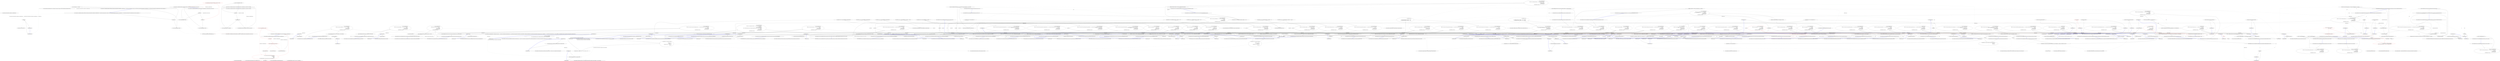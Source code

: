 digraph  {
n40 [label="System.Collections.Generic.IEnumerable<CommandLine.Core.SpecificationProperty>", span=""];
n0 [cluster="CommandLine.Core.SpecificationPropertyExtensions.WithSpecification(CommandLine.Core.SpecificationProperty, CommandLine.Core.Specification)", label="Entry CommandLine.Core.SpecificationPropertyExtensions.WithSpecification(CommandLine.Core.SpecificationProperty, CommandLine.Core.Specification)", span="11-11"];
n1 [cluster="CommandLine.Core.SpecificationPropertyExtensions.WithSpecification(CommandLine.Core.SpecificationProperty, CommandLine.Core.Specification)", label="specProp == null", span="13-13"];
n3 [cluster="CommandLine.Core.SpecificationPropertyExtensions.WithSpecification(CommandLine.Core.SpecificationProperty, CommandLine.Core.Specification)", label="newSpecification == null", span="14-14"];
n5 [cluster="CommandLine.Core.SpecificationPropertyExtensions.WithSpecification(CommandLine.Core.SpecificationProperty, CommandLine.Core.Specification)", label="return SpecificationProperty.Create(newSpecification, specProp.Property, specProp.Value);", span="16-16"];
n2 [cluster="CommandLine.Core.SpecificationPropertyExtensions.WithSpecification(CommandLine.Core.SpecificationProperty, CommandLine.Core.Specification)", label="throw new ArgumentNullException(''specProp'');", span="13-13"];
n4 [cluster="CommandLine.Core.SpecificationPropertyExtensions.WithSpecification(CommandLine.Core.SpecificationProperty, CommandLine.Core.Specification)", label="throw new ArgumentNullException(''newSpecification'');", span="14-14"];
n6 [cluster="CommandLine.Core.SpecificationPropertyExtensions.WithSpecification(CommandLine.Core.SpecificationProperty, CommandLine.Core.Specification)", label="Exit CommandLine.Core.SpecificationPropertyExtensions.WithSpecification(CommandLine.Core.SpecificationProperty, CommandLine.Core.Specification)", span="11-11"];
n8 [cluster="CommandLine.Core.SpecificationProperty.Create(CommandLine.Core.Specification, System.Reflection.PropertyInfo, CommandLine.Infrastructure.Maybe<object>)", label="Entry CommandLine.Core.SpecificationProperty.Create(CommandLine.Core.Specification, System.Reflection.PropertyInfo, CommandLine.Infrastructure.Maybe<object>)", span="21-21"];
n7 [cluster="System.ArgumentNullException.ArgumentNullException(string)", label="Entry System.ArgumentNullException.ArgumentNullException(string)", span="0-0"];
n9 [cluster="CommandLine.Core.SpecificationPropertyExtensions.WithValue(CommandLine.Core.SpecificationProperty, CommandLine.Infrastructure.Maybe<object>)", label="Entry CommandLine.Core.SpecificationPropertyExtensions.WithValue(CommandLine.Core.SpecificationProperty, CommandLine.Infrastructure.Maybe<object>)", span="19-19"];
n10 [cluster="CommandLine.Core.SpecificationPropertyExtensions.WithValue(CommandLine.Core.SpecificationProperty, CommandLine.Infrastructure.Maybe<object>)", label="specProp == null", span="21-21"];
n12 [cluster="CommandLine.Core.SpecificationPropertyExtensions.WithValue(CommandLine.Core.SpecificationProperty, CommandLine.Infrastructure.Maybe<object>)", label="newValue == null", span="22-22"];
n14 [cluster="CommandLine.Core.SpecificationPropertyExtensions.WithValue(CommandLine.Core.SpecificationProperty, CommandLine.Infrastructure.Maybe<object>)", color=red, community=0, label="0: return SpecificationProperty.Create(specProp.Specification, specProp.Property, newValue);", span="24-24"];
n11 [cluster="CommandLine.Core.SpecificationPropertyExtensions.WithValue(CommandLine.Core.SpecificationProperty, CommandLine.Infrastructure.Maybe<object>)", label="throw new ArgumentNullException(''specProp'');", span="21-21"];
n13 [cluster="CommandLine.Core.SpecificationPropertyExtensions.WithValue(CommandLine.Core.SpecificationProperty, CommandLine.Infrastructure.Maybe<object>)", label="throw new ArgumentNullException(''newValue'');", span="22-22"];
n15 [cluster="CommandLine.Core.SpecificationPropertyExtensions.WithValue(CommandLine.Core.SpecificationProperty, CommandLine.Infrastructure.Maybe<object>)", label="Exit CommandLine.Core.SpecificationPropertyExtensions.WithValue(CommandLine.Core.SpecificationProperty, CommandLine.Infrastructure.Maybe<object>)", span="19-19"];
n16 [cluster="CommandLine.Core.SpecificationPropertyExtensions.GetConversionType(CommandLine.Core.SpecificationProperty)", label="Entry CommandLine.Core.SpecificationPropertyExtensions.GetConversionType(CommandLine.Core.SpecificationProperty)", span="27-27"];
n17 [cluster="CommandLine.Core.SpecificationPropertyExtensions.GetConversionType(CommandLine.Core.SpecificationProperty)", color=red, community=0, label="0: specProp == null", span="29-29"];
n19 [cluster="CommandLine.Core.SpecificationPropertyExtensions.GetConversionType(CommandLine.Core.SpecificationProperty)", color=red, community=0, label="0: specProp.Specification.ConversionType.ToDescriptor()", span="31-31"];
n21 [cluster="CommandLine.Core.SpecificationPropertyExtensions.GetConversionType(CommandLine.Core.SpecificationProperty)", color=red, community=0, label="0: return specProp.Property.PropertyType.GetGenericArguments()\r\n                             .SingleOrDefault()\r\n                             .ToMaybe()\r\n                             .FromJust(\r\n                                 new InvalidOperationException(''Sequence properties should be of type IEnumerable<T>.''));", span="34-38"];
n22 [cluster="CommandLine.Core.SpecificationPropertyExtensions.GetConversionType(CommandLine.Core.SpecificationProperty)", label="return specProp.Property.PropertyType;", span="40-40"];
n18 [cluster="CommandLine.Core.SpecificationPropertyExtensions.GetConversionType(CommandLine.Core.SpecificationProperty)", color=red, community=0, label="0: throw new ArgumentNullException(''specProp'');", span="29-29"];
n20 [cluster="CommandLine.Core.SpecificationPropertyExtensions.GetConversionType(CommandLine.Core.SpecificationProperty)", label="TypeDescriptorKind.Sequence", span="33-33"];
n24 [cluster="System.Type.ToDescriptor()", label="Entry System.Type.ToDescriptor()", span="22-22"];
n23 [cluster="CommandLine.Core.SpecificationPropertyExtensions.GetConversionType(CommandLine.Core.SpecificationProperty)", label="Exit CommandLine.Core.SpecificationPropertyExtensions.GetConversionType(CommandLine.Core.SpecificationProperty)", span="27-27"];
n25 [cluster="System.Type.GetGenericArguments()", label="Entry System.Type.GetGenericArguments()", span="0-0"];
n26 [cluster="System.Collections.Generic.IEnumerable<TSource>.SingleOrDefault<TSource>()", label="Entry System.Collections.Generic.IEnumerable<TSource>.SingleOrDefault<TSource>()", span="0-0"];
n27 [cluster="T.ToMaybe<T>()", label="Entry T.ToMaybe<T>()", span="82-82"];
n28 [cluster="System.InvalidOperationException.InvalidOperationException(string)", label="Entry System.InvalidOperationException.InvalidOperationException(string)", span="0-0"];
n29 [cluster="CommandLine.Infrastructure.Maybe<T>.FromJust<T>(System.Exception)", label="Entry CommandLine.Infrastructure.Maybe<T>.FromJust<T>(System.Exception)", span="137-137"];
n30 [cluster="CommandLine.Core.SpecificationPropertyExtensions.Validate(System.Collections.Generic.IEnumerable<CommandLine.Core.SpecificationProperty>, System.Collections.Generic.IEnumerable<System.Func<System.Collections.Generic.IEnumerable<CommandLine.Core.SpecificationProperty>, System.Collections.Generic.IEnumerable<CommandLine.Infrastructure.Maybe<CommandLine.Error>>>>)", label="Entry CommandLine.Core.SpecificationPropertyExtensions.Validate(System.Collections.Generic.IEnumerable<CommandLine.Core.SpecificationProperty>, System.Collections.Generic.IEnumerable<System.Func<System.Collections.Generic.IEnumerable<CommandLine.Core.SpecificationProperty>, System.Collections.Generic.IEnumerable<CommandLine.Infrastructure.Maybe<CommandLine.Error>>>>)", span="44-44"];
n31 [cluster="CommandLine.Core.SpecificationPropertyExtensions.Validate(System.Collections.Generic.IEnumerable<CommandLine.Core.SpecificationProperty>, System.Collections.Generic.IEnumerable<System.Func<System.Collections.Generic.IEnumerable<CommandLine.Core.SpecificationProperty>, System.Collections.Generic.IEnumerable<CommandLine.Infrastructure.Maybe<CommandLine.Error>>>>)", label="specProps == null", span="49-49"];
n33 [cluster="CommandLine.Core.SpecificationPropertyExtensions.Validate(System.Collections.Generic.IEnumerable<CommandLine.Core.SpecificationProperty>, System.Collections.Generic.IEnumerable<System.Func<System.Collections.Generic.IEnumerable<CommandLine.Core.SpecificationProperty>, System.Collections.Generic.IEnumerable<CommandLine.Infrastructure.Maybe<CommandLine.Error>>>>)", label="return rules.SelectMany(rule => rule(specProps));", span="51-51"];
n37 [cluster="lambda expression", label="rule(specProps)", span="51-51"];
n32 [cluster="CommandLine.Core.SpecificationPropertyExtensions.Validate(System.Collections.Generic.IEnumerable<CommandLine.Core.SpecificationProperty>, System.Collections.Generic.IEnumerable<System.Func<System.Collections.Generic.IEnumerable<CommandLine.Core.SpecificationProperty>, System.Collections.Generic.IEnumerable<CommandLine.Infrastructure.Maybe<CommandLine.Error>>>>)", label="throw new ArgumentNullException(''specProps'');", span="49-49"];
n34 [cluster="CommandLine.Core.SpecificationPropertyExtensions.Validate(System.Collections.Generic.IEnumerable<CommandLine.Core.SpecificationProperty>, System.Collections.Generic.IEnumerable<System.Func<System.Collections.Generic.IEnumerable<CommandLine.Core.SpecificationProperty>, System.Collections.Generic.IEnumerable<CommandLine.Infrastructure.Maybe<CommandLine.Error>>>>)", label="Exit CommandLine.Core.SpecificationPropertyExtensions.Validate(System.Collections.Generic.IEnumerable<CommandLine.Core.SpecificationProperty>, System.Collections.Generic.IEnumerable<System.Func<System.Collections.Generic.IEnumerable<CommandLine.Core.SpecificationProperty>, System.Collections.Generic.IEnumerable<CommandLine.Infrastructure.Maybe<CommandLine.Error>>>>)", span="44-44"];
n35 [cluster="System.Collections.Generic.IEnumerable<TSource>.SelectMany<TSource, TResult>(System.Func<TSource, System.Collections.Generic.IEnumerable<TResult>>)", label="Entry System.Collections.Generic.IEnumerable<TSource>.SelectMany<TSource, TResult>(System.Func<TSource, System.Collections.Generic.IEnumerable<TResult>>)", span="0-0"];
n36 [cluster="lambda expression", label="Entry lambda expression", span="51-51"];
n38 [cluster="lambda expression", label="Exit lambda expression", span="51-51"];
n39 [cluster="System.Func<T, TResult>.Invoke(T)", label="Entry System.Func<T, TResult>.Invoke(T)", span="0-0"];
m0_43 [cluster="CommandLine.Tests.Unit.Core.InstanceBuilderTests.Parse_int_sequence_with_range(string[], int[])", file="ParserContext.cs", label="Entry CommandLine.Tests.Unit.Core.InstanceBuilderTests.Parse_int_sequence_with_range(string[], int[])", span="121-121"];
m0_44 [cluster="CommandLine.Tests.Unit.Core.InstanceBuilderTests.Parse_int_sequence_with_range(string[], int[])", file="ParserContext.cs", label="var result = InstanceBuilder.Build(\r\n                Maybe.Just<Func<Simple_Options>>(() => new Simple_Options()),\r\n                arguments,\r\n                StringComparer.Ordinal,\r\n                CultureInfo.InvariantCulture,\r\n                Enumerable.Empty<ErrorType>())", span="126-131"];
m0_45 [cluster="CommandLine.Tests.Unit.Core.InstanceBuilderTests.Parse_int_sequence_with_range(string[], int[])", file="ParserContext.cs", label="((Parsed<Simple_Options>)result).Value.IntSequence.ShouldBeEquivalentTo(expected)", span="134-134"];
m0_46 [cluster="CommandLine.Tests.Unit.Core.InstanceBuilderTests.Parse_int_sequence_with_range(string[], int[])", file="ParserContext.cs", label="Exit CommandLine.Tests.Unit.Core.InstanceBuilderTests.Parse_int_sequence_with_range(string[], int[])", span="121-121"];
m0_350 [cluster="CommandLine.Tests.Unit.Core.InstanceBuilderTests.Min_and_max_constraint_set_to_zero_throws_exception()", file="ParserContext.cs", label="Entry CommandLine.Tests.Unit.Core.InstanceBuilderTests.Min_and_max_constraint_set_to_zero_throws_exception()", span="858-858"];
m0_351 [cluster="CommandLine.Tests.Unit.Core.InstanceBuilderTests.Min_and_max_constraint_set_to_zero_throws_exception()", file="ParserContext.cs", label="Action test = () => InstanceBuilder.Build(\r\n                Maybe.Just<Func<Options_With_Both_Min_And_Max_Set_To_Zero>>(() => new Options_With_Both_Min_And_Max_Set_To_Zero()),\r\n                new string[] { },\r\n                StringComparer.Ordinal,\r\n                CultureInfo.InvariantCulture,\r\n                Enumerable.Empty<ErrorType>())", span="861-866"];
m0_352 [cluster="CommandLine.Tests.Unit.Core.InstanceBuilderTests.Min_and_max_constraint_set_to_zero_throws_exception()", file="ParserContext.cs", label="Assert.Throws<ApplicationException>(test)", span="869-869"];
m0_353 [cluster="CommandLine.Tests.Unit.Core.InstanceBuilderTests.Min_and_max_constraint_set_to_zero_throws_exception()", file="ParserContext.cs", label="Exit CommandLine.Tests.Unit.Core.InstanceBuilderTests.Min_and_max_constraint_set_to_zero_throws_exception()", span="858-858"];
m0_174 [cluster="CommandLine.Core.InstanceBuilder.Build<T>(CSharpx.Maybe<System.Func<T>>, System.Func<System.Collections.Generic.IEnumerable<string>, System.Collections.Generic.IEnumerable<CommandLine.Core.OptionSpecification>, RailwaySharp.ErrorHandling.Result<System.Collections.Generic.IEnumerable<CommandLine.Core.Token>, CommandLine.Error>>, System.Collections.Generic.IEnumerable<string>, System.StringComparer, System.Globalization.CultureInfo, System.Collections.Generic.IEnumerable<CommandLine.ErrorType>)", file="ParserContext.cs", label="Entry CommandLine.Core.InstanceBuilder.Build<T>(CSharpx.Maybe<System.Func<T>>, System.Func<System.Collections.Generic.IEnumerable<string>, System.Collections.Generic.IEnumerable<CommandLine.Core.OptionSpecification>, RailwaySharp.ErrorHandling.Result<System.Collections.Generic.IEnumerable<CommandLine.Core.Token>, CommandLine.Error>>, System.Collections.Generic.IEnumerable<string>, System.StringComparer, System.Globalization.CultureInfo, System.Collections.Generic.IEnumerable<CommandLine.ErrorType>)", span="37-37"];
m0_331 [cluster="Unk.>", file="ParserContext.cs", label="Entry Unk.>", span=""];
m0_153 [cluster="CommandLine.Tests.Unit.Core.InstanceBuilderTests.Parse_long_sequence_with_separator(string[], long[])", file="ParserContext.cs", label="Entry CommandLine.Tests.Unit.Core.InstanceBuilderTests.Parse_long_sequence_with_separator(string[], long[])", span="406-406"];
m0_154 [cluster="CommandLine.Tests.Unit.Core.InstanceBuilderTests.Parse_long_sequence_with_separator(string[], long[])", file="ParserContext.cs", label="var result = InstanceBuilder.Build(\r\n                Maybe.Just<Func<Options_With_Sequence_Having_Separator_Set>>(() => new Options_With_Sequence_Having_Separator_Set()),\r\n                arguments,\r\n                StringComparer.Ordinal,\r\n                CultureInfo.InvariantCulture,\r\n                Enumerable.Empty<ErrorType>())", span="411-416"];
m0_155 [cluster="CommandLine.Tests.Unit.Core.InstanceBuilderTests.Parse_long_sequence_with_separator(string[], long[])", file="ParserContext.cs", label="expected.ShouldBeEquivalentTo(((Parsed<Options_With_Sequence_Having_Separator_Set>)result).Value.LongSequence)", span="419-419"];
m0_156 [cluster="CommandLine.Tests.Unit.Core.InstanceBuilderTests.Parse_long_sequence_with_separator(string[], long[])", file="ParserContext.cs", label="Exit CommandLine.Tests.Unit.Core.InstanceBuilderTests.Parse_long_sequence_with_separator(string[], long[])", span="406-406"];
m0_42 [cluster="CommandLine.Tests.Fakes.Options_With_Sequence.Options_With_Sequence()", file="ParserContext.cs", label="Entry CommandLine.Tests.Fakes.Options_With_Sequence.Options_With_Sequence()", span="6-6"];
m0_205 [cluster="CommandLine.Tests.Fakes.Options_With_Required_Set_To_True_Within_Same_Set.Options_With_Required_Set_To_True_Within_Same_Set()", file="ParserContext.cs", label="Entry CommandLine.Tests.Fakes.Options_With_Required_Set_To_True_Within_Same_Set.Options_With_Required_Set_To_True_Within_Same_Set()", span="4-4"];
m0_260 [cluster="CommandLine.Tests.Unit.Core.InstanceBuilderTests.Omitting_names_assumes_identifier_as_long_name(string[], string)", file="ParserContext.cs", label="Entry CommandLine.Tests.Unit.Core.InstanceBuilderTests.Omitting_names_assumes_identifier_as_long_name(string[], string)", span="649-649"];
m0_261 [cluster="CommandLine.Tests.Unit.Core.InstanceBuilderTests.Omitting_names_assumes_identifier_as_long_name(string[], string)", file="ParserContext.cs", label="var result = InstanceBuilder.Build(\r\n                Maybe.Just<Func<Simple_Options>>(() => new Simple_Options()),\r\n                arguments,\r\n                StringComparer.Ordinal,\r\n                CultureInfo.InvariantCulture,\r\n                Enumerable.Empty<ErrorType>())", span="654-659"];
m0_262 [cluster="CommandLine.Tests.Unit.Core.InstanceBuilderTests.Omitting_names_assumes_identifier_as_long_name(string[], string)", file="ParserContext.cs", label="((Parsed<Simple_Options>)result).Value.StringValue.ShouldBeEquivalentTo(expected)", span="662-662"];
m0_263 [cluster="CommandLine.Tests.Unit.Core.InstanceBuilderTests.Omitting_names_assumes_identifier_as_long_name(string[], string)", file="ParserContext.cs", label="Exit CommandLine.Tests.Unit.Core.InstanceBuilderTests.Omitting_names_assumes_identifier_as_long_name(string[], string)", span="649-649"];
m0_327 [cluster="CommandLine.Tests.Unit.Core.InstanceBuilderTests.Min_constraint_set_to_zero_throws_exception()", file="ParserContext.cs", label="Entry CommandLine.Tests.Unit.Core.InstanceBuilderTests.Min_constraint_set_to_zero_throws_exception()", span="828-828"];
m0_328 [cluster="CommandLine.Tests.Unit.Core.InstanceBuilderTests.Min_constraint_set_to_zero_throws_exception()", file="ParserContext.cs", label="Action test = () => InstanceBuilder.Build(\r\n                Maybe.Just<Func<Options_With_Min_Set_To_Zero>>(() => new Options_With_Min_Set_To_Zero()),\r\n                new string[] {},\r\n                StringComparer.Ordinal,\r\n                CultureInfo.InvariantCulture,\r\n                Enumerable.Empty<ErrorType>())", span="831-836"];
m0_329 [cluster="CommandLine.Tests.Unit.Core.InstanceBuilderTests.Min_constraint_set_to_zero_throws_exception()", file="ParserContext.cs", label="Assert.Throws<ApplicationException>(test)", span="839-839"];
m0_330 [cluster="CommandLine.Tests.Unit.Core.InstanceBuilderTests.Min_constraint_set_to_zero_throws_exception()", file="ParserContext.cs", label="Exit CommandLine.Tests.Unit.Core.InstanceBuilderTests.Min_constraint_set_to_zero_throws_exception()", span="828-828"];
m0_300 [cluster="CommandLine.Tests.Unit.Core.InstanceBuilderTests.Parse_nullable_long(string[], long?)", file="ParserContext.cs", label="Entry CommandLine.Tests.Unit.Core.InstanceBuilderTests.Parse_nullable_long(string[], long?)", span="758-758"];
m0_301 [cluster="CommandLine.Tests.Unit.Core.InstanceBuilderTests.Parse_nullable_long(string[], long?)", file="ParserContext.cs", label="var result = InstanceBuilder.Build(\r\n                Maybe.Just<Func<Options_With_Nullables>>(() => new Options_With_Nullables()),\r\n                arguments,\r\n                StringComparer.Ordinal,\r\n                CultureInfo.InvariantCulture,\r\n                Enumerable.Empty<ErrorType>())", span="763-768"];
m0_302 [cluster="CommandLine.Tests.Unit.Core.InstanceBuilderTests.Parse_nullable_long(string[], long?)", file="ParserContext.cs", label="expected.ShouldBeEquivalentTo(((Parsed<Options_With_Nullables>)result).Value.NullableLong)", span="771-771"];
m0_303 [cluster="CommandLine.Tests.Unit.Core.InstanceBuilderTests.Parse_nullable_long(string[], long?)", file="ParserContext.cs", label="Exit CommandLine.Tests.Unit.Core.InstanceBuilderTests.Parse_nullable_long(string[], long?)", span="758-758"];
m0_81 [cluster="CommandLine.SequenceOutOfRangeError.SequenceOutOfRangeError(CommandLine.NameInfo)", file="ParserContext.cs", label="Entry CommandLine.SequenceOutOfRangeError.SequenceOutOfRangeError(CommandLine.NameInfo)", span="360-360"];
m0_16 [cluster="CommandLine.TypeInfo.Create(System.Type)", file="ParserContext.cs", label="Entry CommandLine.TypeInfo.Create(System.Type)", span="29-29"];
m0_409 [cluster="CommandLine.Tests.Unit.Core.InstanceBuilderTests.Parse_string_scalar_with_required_constraint_as_value(string[], CommandLine.Tests.Fakes.Options_With_Required_Set_To_True_For_Values)", file="ParserContext.cs", label="Entry CommandLine.Tests.Unit.Core.InstanceBuilderTests.Parse_string_scalar_with_required_constraint_as_value(string[], CommandLine.Tests.Fakes.Options_With_Required_Set_To_True_For_Values)", span="963-963"];
m0_410 [cluster="CommandLine.Tests.Unit.Core.InstanceBuilderTests.Parse_string_scalar_with_required_constraint_as_value(string[], CommandLine.Tests.Fakes.Options_With_Required_Set_To_True_For_Values)", file="ParserContext.cs", label="var result = InstanceBuilder.Build(\r\n                Maybe.Just<Func<Options_With_Required_Set_To_True_For_Values>>(() => new Options_With_Required_Set_To_True_For_Values()),\r\n                arguments,\r\n                StringComparer.Ordinal,\r\n                CultureInfo.InvariantCulture,\r\n                Enumerable.Empty<ErrorType>())", span="968-973"];
m0_411 [cluster="CommandLine.Tests.Unit.Core.InstanceBuilderTests.Parse_string_scalar_with_required_constraint_as_value(string[], CommandLine.Tests.Fakes.Options_With_Required_Set_To_True_For_Values)", file="ParserContext.cs", label="expected.ShouldBeEquivalentTo(((Parsed<Options_With_Required_Set_To_True_For_Values>)result).Value)", span="976-976"];
m0_412 [cluster="CommandLine.Tests.Unit.Core.InstanceBuilderTests.Parse_string_scalar_with_required_constraint_as_value(string[], CommandLine.Tests.Fakes.Options_With_Required_Set_To_True_For_Values)", file="ParserContext.cs", label="Exit CommandLine.Tests.Unit.Core.InstanceBuilderTests.Parse_string_scalar_with_required_constraint_as_value(string[], CommandLine.Tests.Fakes.Options_With_Required_Set_To_True_For_Values)", span="963-963"];
m0_168 [cluster="CommandLine.Tests.Unit.Core.InstanceBuilderTests.Double_dash_force_subsequent_arguments_as_values()", file="ParserContext.cs", label="Entry CommandLine.Tests.Unit.Core.InstanceBuilderTests.Double_dash_force_subsequent_arguments_as_values()", span="451-451"];
m0_169 [cluster="CommandLine.Tests.Unit.Core.InstanceBuilderTests.Double_dash_force_subsequent_arguments_as_values()", file="ParserContext.cs", label="var expectedResult = new Simple_Options_With_Values\r\n                {\r\n                    StringValue = ''str1'',\r\n                    LongValue = 10L,\r\n                    StringSequence = new[] { ''-a'', ''--bee'', ''-c'' },\r\n                    IntValue = 20\r\n                }", span="454-460"];
m0_170 [cluster="CommandLine.Tests.Unit.Core.InstanceBuilderTests.Double_dash_force_subsequent_arguments_as_values()", file="ParserContext.cs", label="var arguments = new[] { ''--stringvalue'', ''str1'', ''--'', ''10'', ''-a'', ''--bee'', ''-c'', ''20'' }", span="461-461"];
m0_172 [cluster="CommandLine.Tests.Unit.Core.InstanceBuilderTests.Double_dash_force_subsequent_arguments_as_values()", file="ParserContext.cs", label="expectedResult.ShouldBeEquivalentTo(((Parsed<Simple_Options_With_Values>)result).Value)", span="475-475"];
m0_171 [cluster="CommandLine.Tests.Unit.Core.InstanceBuilderTests.Double_dash_force_subsequent_arguments_as_values()", file="ParserContext.cs", label="var result = InstanceBuilder.Build(\r\n                Maybe.Just<Func<Simple_Options_With_Values>>(() => new Simple_Options_With_Values()),\r\n                (a, optionSpecs) =>\r\n                    Tokenizer.PreprocessDashDash(a,\r\n                        args => Tokenizer.Tokenize(args, name => NameLookup.Contains(name, optionSpecs, StringComparer.Ordinal))),\r\n                arguments,\r\n                StringComparer.Ordinal,\r\n                CultureInfo.InvariantCulture,\r\n                Enumerable.Empty<ErrorType>())", span="464-472"];
m0_173 [cluster="CommandLine.Tests.Unit.Core.InstanceBuilderTests.Double_dash_force_subsequent_arguments_as_values()", file="ParserContext.cs", label="Exit CommandLine.Tests.Unit.Core.InstanceBuilderTests.Double_dash_force_subsequent_arguments_as_values()", span="451-451"];
m0_252 [cluster="CommandLine.Tests.Unit.Core.InstanceBuilderTests.Parse_unknown_short_option_in_option_group_gererates_UnknownOptionError()", file="ParserContext.cs", label="Entry CommandLine.Tests.Unit.Core.InstanceBuilderTests.Parse_unknown_short_option_in_option_group_gererates_UnknownOptionError()", span="627-627"];
m0_253 [cluster="CommandLine.Tests.Unit.Core.InstanceBuilderTests.Parse_unknown_short_option_in_option_group_gererates_UnknownOptionError()", file="ParserContext.cs", label="var expectedResult = new[] { new UnknownOptionError(''z'') }", span="630-630"];
m0_254 [cluster="CommandLine.Tests.Unit.Core.InstanceBuilderTests.Parse_unknown_short_option_in_option_group_gererates_UnknownOptionError()", file="ParserContext.cs", label="var result = InstanceBuilder.Build(\r\n                Maybe.Just<Func<Simple_Options>>(() => new Simple_Options()),\r\n                new[] { ''-zx'' },\r\n                StringComparer.Ordinal,\r\n                CultureInfo.InvariantCulture,\r\n                Enumerable.Empty<ErrorType>())", span="633-638"];
m0_255 [cluster="CommandLine.Tests.Unit.Core.InstanceBuilderTests.Parse_unknown_short_option_in_option_group_gererates_UnknownOptionError()", file="ParserContext.cs", label="((NotParsed<Simple_Options>)result).Errors.ShouldBeEquivalentTo(expectedResult)", span="641-641"];
m0_256 [cluster="CommandLine.Tests.Unit.Core.InstanceBuilderTests.Parse_unknown_short_option_in_option_group_gererates_UnknownOptionError()", file="ParserContext.cs", label="Exit CommandLine.Tests.Unit.Core.InstanceBuilderTests.Parse_unknown_short_option_in_option_group_gererates_UnknownOptionError()", span="627-627"];
m0_291 [cluster="CommandLine.Tests.Fakes.Options_With_Sequence_Having_Both_Min_And_Max_Equal.Options_With_Sequence_Having_Both_Min_And_Max_Equal()", file="ParserContext.cs", label="Entry CommandLine.Tests.Fakes.Options_With_Sequence_Having_Both_Min_And_Max_Equal.Options_With_Sequence_Having_Both_Min_And_Max_Equal()", span="9-9"];
m0_387 [cluster="CommandLine.Tests.Unit.Core.InstanceBuilderTests.Can_define_options_on_interface_properties(string[], string)", file="ParserContext.cs", label="Entry CommandLine.Tests.Unit.Core.InstanceBuilderTests.Can_define_options_on_interface_properties(string[], string)", span="918-918"];
m0_388 [cluster="CommandLine.Tests.Unit.Core.InstanceBuilderTests.Can_define_options_on_interface_properties(string[], string)", file="ParserContext.cs", label="var result = InstanceBuilder.Build(\r\n                Maybe.Just<Func<Options_With_Interface>>(() => new Options_With_Interface()),\r\n                arguments,\r\n                StringComparer.Ordinal,\r\n                CultureInfo.InvariantCulture,\r\n                Enumerable.Empty<ErrorType>())", span="921-926"];
m0_389 [cluster="CommandLine.Tests.Unit.Core.InstanceBuilderTests.Can_define_options_on_interface_properties(string[], string)", file="ParserContext.cs", label="expected.ShouldBeEquivalentTo(((Parsed<Options_With_Interface>)result).Value.InputFile)", span="929-929"];
m0_390 [cluster="CommandLine.Tests.Unit.Core.InstanceBuilderTests.Can_define_options_on_interface_properties(string[], string)", file="ParserContext.cs", label="Exit CommandLine.Tests.Unit.Core.InstanceBuilderTests.Can_define_options_on_interface_properties(string[], string)", span="918-918"];
m0_76 [cluster="CommandLine.Tests.Unit.Core.InstanceBuilderTests.Breaking_min_constraint_in_string_sequence_as_value_gererates_SequenceOutOfRangeError()", file="ParserContext.cs", label="Entry CommandLine.Tests.Unit.Core.InstanceBuilderTests.Breaking_min_constraint_in_string_sequence_as_value_gererates_SequenceOutOfRangeError()", span="207-207"];
m0_77 [cluster="CommandLine.Tests.Unit.Core.InstanceBuilderTests.Breaking_min_constraint_in_string_sequence_as_value_gererates_SequenceOutOfRangeError()", file="ParserContext.cs", label="var expectedResult = new[] { new SequenceOutOfRangeError(NameInfo.EmptyName) }", span="210-210"];
m0_78 [cluster="CommandLine.Tests.Unit.Core.InstanceBuilderTests.Breaking_min_constraint_in_string_sequence_as_value_gererates_SequenceOutOfRangeError()", file="ParserContext.cs", label="var result = InstanceBuilder.Build(\r\n                Maybe.Just<Func<Options_With_Sequence_And_Only_Min_Constraint_For_Value>>(() => new Options_With_Sequence_And_Only_Min_Constraint_For_Value()),\r\n                new string[] { },\r\n                StringComparer.Ordinal,\r\n                CultureInfo.InvariantCulture,\r\n                Enumerable.Empty<ErrorType>())", span="213-218"];
m0_79 [cluster="CommandLine.Tests.Unit.Core.InstanceBuilderTests.Breaking_min_constraint_in_string_sequence_as_value_gererates_SequenceOutOfRangeError()", file="ParserContext.cs", label="((NotParsed<Options_With_Sequence_And_Only_Min_Constraint_For_Value>)result).Errors.ShouldBeEquivalentTo(expectedResult)", span="221-221"];
m0_80 [cluster="CommandLine.Tests.Unit.Core.InstanceBuilderTests.Breaking_min_constraint_in_string_sequence_as_value_gererates_SequenceOutOfRangeError()", file="ParserContext.cs", label="Exit CommandLine.Tests.Unit.Core.InstanceBuilderTests.Breaking_min_constraint_in_string_sequence_as_value_gererates_SequenceOutOfRangeError()", span="207-207"];
m0_240 [cluster="CommandLine.UnknownOptionError.UnknownOptionError(string)", file="ParserContext.cs", label="Entry CommandLine.UnknownOptionError.UnknownOptionError(string)", span="305-305"];
m0_94 [cluster="CommandLine.Tests.Unit.Core.InstanceBuilderTests.Breaking_max_constraint_in_string_sequence_as_value_gererates_SequenceOutOfRangeError()", file="ParserContext.cs", label="Entry CommandLine.Tests.Unit.Core.InstanceBuilderTests.Breaking_max_constraint_in_string_sequence_as_value_gererates_SequenceOutOfRangeError()", span="247-247"];
m0_95 [cluster="CommandLine.Tests.Unit.Core.InstanceBuilderTests.Breaking_max_constraint_in_string_sequence_as_value_gererates_SequenceOutOfRangeError()", file="ParserContext.cs", label="var expectedResult = new[] { new SequenceOutOfRangeError(NameInfo.EmptyName) }", span="250-250"];
m0_96 [cluster="CommandLine.Tests.Unit.Core.InstanceBuilderTests.Breaking_max_constraint_in_string_sequence_as_value_gererates_SequenceOutOfRangeError()", file="ParserContext.cs", label="var result = InstanceBuilder.Build(\r\n                Maybe.Just<Func<Options_With_Sequence_And_Only_Max_Constraint_For_Value>>(() => new Options_With_Sequence_And_Only_Max_Constraint_For_Value()),\r\n                new[] { ''one'', ''two'', ''three'', ''this-is-too-much'' },\r\n                StringComparer.Ordinal,\r\n                CultureInfo.InvariantCulture,\r\n                Enumerable.Empty<ErrorType>())", span="253-258"];
m0_97 [cluster="CommandLine.Tests.Unit.Core.InstanceBuilderTests.Breaking_max_constraint_in_string_sequence_as_value_gererates_SequenceOutOfRangeError()", file="ParserContext.cs", label="((NotParsed<Options_With_Sequence_And_Only_Max_Constraint_For_Value>)result).Errors.ShouldBeEquivalentTo(expectedResult)", span="261-261"];
m0_98 [cluster="CommandLine.Tests.Unit.Core.InstanceBuilderTests.Breaking_max_constraint_in_string_sequence_as_value_gererates_SequenceOutOfRangeError()", file="ParserContext.cs", label="Exit CommandLine.Tests.Unit.Core.InstanceBuilderTests.Breaking_max_constraint_in_string_sequence_as_value_gererates_SequenceOutOfRangeError()", span="247-247"];
m0_449 [cluster="CSharpx.Maybe.Nothing<T>()", file="ParserContext.cs", label="Entry CSharpx.Maybe.Nothing<T>()", span="116-116"];
m0_307 [cluster="CommandLine.Tests.Unit.Core.InstanceBuilderTests.Parse_fsharp_option_string(string[], string, bool)", file="ParserContext.cs", label="Entry CommandLine.Tests.Unit.Core.InstanceBuilderTests.Parse_fsharp_option_string(string[], string, bool)", span="779-779"];
m0_308 [cluster="CommandLine.Tests.Unit.Core.InstanceBuilderTests.Parse_fsharp_option_string(string[], string, bool)", file="ParserContext.cs", label="var result = InstanceBuilder.Build(\r\n                Maybe.Just<Func<Options_With_FSharpOption>>(() => new Options_With_FSharpOption()),\r\n                arguments,\r\n                StringComparer.Ordinal,\r\n                CultureInfo.InvariantCulture,\r\n                Enumerable.Empty<ErrorType>())", span="784-789"];
m0_310 [cluster="CommandLine.Tests.Unit.Core.InstanceBuilderTests.Parse_fsharp_option_string(string[], string, bool)", file="ParserContext.cs", label="expectedValue.ShouldBeEquivalentTo(((Parsed<Options_With_FSharpOption>)result).Value.FileName.Value)", span="794-794"];
m0_311 [cluster="CommandLine.Tests.Unit.Core.InstanceBuilderTests.Parse_fsharp_option_string(string[], string, bool)", file="ParserContext.cs", label="expectedSome.ShouldBeEquivalentTo(FSharpOption<string>.get_IsSome(((Parsed<Options_With_FSharpOption>)result).Value.FileName))", span="796-796"];
m0_309 [cluster="CommandLine.Tests.Unit.Core.InstanceBuilderTests.Parse_fsharp_option_string(string[], string, bool)", file="ParserContext.cs", label="((Parsed<Options_With_FSharpOption>)result).Value.FileName != null", span="792-792"];
m0_312 [cluster="CommandLine.Tests.Unit.Core.InstanceBuilderTests.Parse_fsharp_option_string(string[], string, bool)", file="ParserContext.cs", label="Exit CommandLine.Tests.Unit.Core.InstanceBuilderTests.Parse_fsharp_option_string(string[], string, bool)", span="779-779"];
m0_432 [cluster="CommandLine.Tests.Unit.Core.InstanceBuilderTests.Breaking_required_constraint_generate_MissingRequiredOptionError(string[], int)", file="ParserContext.cs", label="Entry CommandLine.Tests.Unit.Core.InstanceBuilderTests.Breaking_required_constraint_generate_MissingRequiredOptionError(string[], int)", span="1028-1028"];
m0_433 [cluster="CommandLine.Tests.Unit.Core.InstanceBuilderTests.Breaking_required_constraint_generate_MissingRequiredOptionError(string[], int)", file="ParserContext.cs", label="var result = InstanceBuilder.Build(\r\n                Maybe.Just<Func<Options_With_Two_Options_Having_Required_Set_To_True>>(() => new Options_With_Two_Options_Having_Required_Set_To_True()),\r\n                arguments,\r\n                StringComparer.Ordinal,\r\n                CultureInfo.InvariantCulture,\r\n                Enumerable.Empty<ErrorType>())", span="1031-1036"];
m0_435 [cluster="CommandLine.Tests.Unit.Core.InstanceBuilderTests.Breaking_required_constraint_generate_MissingRequiredOptionError(string[], int)", file="ParserContext.cs", label="errors.OfType<MissingRequiredOptionError>().Should().HaveCount(x => x == expected)", span="1040-1040"];
m0_434 [cluster="CommandLine.Tests.Unit.Core.InstanceBuilderTests.Breaking_required_constraint_generate_MissingRequiredOptionError(string[], int)", file="ParserContext.cs", label="var errors = ((NotParsed<Options_With_Two_Options_Having_Required_Set_To_True>)result).Errors", span="1039-1039"];
m0_436 [cluster="CommandLine.Tests.Unit.Core.InstanceBuilderTests.Breaking_required_constraint_generate_MissingRequiredOptionError(string[], int)", file="ParserContext.cs", label="Exit CommandLine.Tests.Unit.Core.InstanceBuilderTests.Breaking_required_constraint_generate_MissingRequiredOptionError(string[], int)", span="1028-1028"];
m0_185 [cluster="CommandLine.Core.Tokenizer.Tokenize(System.Collections.Generic.IEnumerable<string>, System.Func<string, CommandLine.Core.NameLookupResult>)", file="ParserContext.cs", label="Entry CommandLine.Core.Tokenizer.Tokenize(System.Collections.Generic.IEnumerable<string>, System.Func<string, CommandLine.Core.NameLookupResult>)", span="13-13"];
m0_244 [cluster="CommandLine.Tests.Unit.Core.InstanceBuilderTests.Parse_unknown_short_option_gererates_UnknownOptionError()", file="ParserContext.cs", label="Entry CommandLine.Tests.Unit.Core.InstanceBuilderTests.Parse_unknown_short_option_gererates_UnknownOptionError()", span="607-607"];
m0_245 [cluster="CommandLine.Tests.Unit.Core.InstanceBuilderTests.Parse_unknown_short_option_gererates_UnknownOptionError()", file="ParserContext.cs", label="var expectedResult = new[] { new UnknownOptionError(''z'') }", span="610-610"];
m0_246 [cluster="CommandLine.Tests.Unit.Core.InstanceBuilderTests.Parse_unknown_short_option_gererates_UnknownOptionError()", file="ParserContext.cs", label="var result = InstanceBuilder.Build(\r\n                Maybe.Just<Func<Simple_Options>>(() => new Simple_Options()),\r\n                new[] { ''-z'', ''-x'' },\r\n                StringComparer.Ordinal,\r\n                CultureInfo.InvariantCulture,\r\n                Enumerable.Empty<ErrorType>())", span="613-618"];
m0_247 [cluster="CommandLine.Tests.Unit.Core.InstanceBuilderTests.Parse_unknown_short_option_gererates_UnknownOptionError()", file="ParserContext.cs", label="((NotParsed<Simple_Options>)result).Errors.ShouldBeEquivalentTo(expectedResult)", span="621-621"];
m0_248 [cluster="CommandLine.Tests.Unit.Core.InstanceBuilderTests.Parse_unknown_short_option_gererates_UnknownOptionError()", file="ParserContext.cs", label="Exit CommandLine.Tests.Unit.Core.InstanceBuilderTests.Parse_unknown_short_option_gererates_UnknownOptionError()", span="607-607"];
m0_338 [cluster="CommandLine.Tests.Fakes.Options_With_Min_Set_To_Zero.Options_With_Min_Set_To_Zero()", file="ParserContext.cs", label="Entry CommandLine.Tests.Fakes.Options_With_Min_Set_To_Zero.Options_With_Min_Set_To_Zero()", span="6-6"];
m0_111 [cluster="CommandLine.Tests.Unit.Core.InstanceBuilderTests.Parse_enum_value_with_wrong_index_generates_BadFormatConversionError()", file="ParserContext.cs", label="Entry CommandLine.Tests.Unit.Core.InstanceBuilderTests.Parse_enum_value_with_wrong_index_generates_BadFormatConversionError()", span="292-292"];
m0_112 [cluster="CommandLine.Tests.Unit.Core.InstanceBuilderTests.Parse_enum_value_with_wrong_index_generates_BadFormatConversionError()", file="ParserContext.cs", label="var expectedResult = new[] { new BadFormatConversionError(new NameInfo('''', ''colors'')) }", span="295-295"];
m0_113 [cluster="CommandLine.Tests.Unit.Core.InstanceBuilderTests.Parse_enum_value_with_wrong_index_generates_BadFormatConversionError()", file="ParserContext.cs", label="var result = InstanceBuilder.Build(\r\n                Maybe.Just<Func<Simple_Options_With_Enum>>(() => new Simple_Options_With_Enum()),\r\n                new[] { ''--colors'', ''3'' },\r\n                StringComparer.Ordinal,\r\n                CultureInfo.InvariantCulture,\r\n                Enumerable.Empty<ErrorType>())", span="298-303"];
m0_114 [cluster="CommandLine.Tests.Unit.Core.InstanceBuilderTests.Parse_enum_value_with_wrong_index_generates_BadFormatConversionError()", file="ParserContext.cs", label="((NotParsed<Simple_Options_With_Enum>)result).Errors.ShouldBeEquivalentTo(expectedResult)", span="306-306"];
m0_115 [cluster="CommandLine.Tests.Unit.Core.InstanceBuilderTests.Parse_enum_value_with_wrong_index_generates_BadFormatConversionError()", file="ParserContext.cs", label="Exit CommandLine.Tests.Unit.Core.InstanceBuilderTests.Parse_enum_value_with_wrong_index_generates_BadFormatConversionError()", span="292-292"];
m0_199 [cluster="CommandLine.Tests.Fakes.Options_With_Two_Sets.Options_With_Two_Sets()", file="ParserContext.cs", label="Entry CommandLine.Tests.Fakes.Options_With_Two_Sets.Options_With_Two_Sets()", span="4-4"];
m0_17 [cluster="CommandLine.HelpRequestedError.HelpRequestedError()", file="ParserContext.cs", label="Entry CommandLine.HelpRequestedError.HelpRequestedError()", span="393-393"];
m0_18 [cluster="Unk.ShouldBeEquivalentTo", file="ParserContext.cs", label="Entry Unk.ShouldBeEquivalentTo", span=""];
m0_9 [cluster="T.cstr", file="ParserContext.cs", label="Entry T.cstr", span=""];
m0_145 [cluster="CommandLine.Tests.Unit.Core.InstanceBuilderTests.Parse_sequence_value_without_range_constraints(string[], long[])", file="ParserContext.cs", label="Entry CommandLine.Tests.Unit.Core.InstanceBuilderTests.Parse_sequence_value_without_range_constraints(string[], long[])", span="383-383"];
m0_146 [cluster="CommandLine.Tests.Unit.Core.InstanceBuilderTests.Parse_sequence_value_without_range_constraints(string[], long[])", file="ParserContext.cs", label="var result = InstanceBuilder.Build(\r\n                Maybe.Just<Func<Options_With_Sequence_Without_Range_For_Value>>(() => new Options_With_Sequence_Without_Range_For_Value()),\r\n                arguments,\r\n                StringComparer.Ordinal,\r\n                CultureInfo.InvariantCulture,\r\n                Enumerable.Empty<ErrorType>())", span="388-393"];
m0_147 [cluster="CommandLine.Tests.Unit.Core.InstanceBuilderTests.Parse_sequence_value_without_range_constraints(string[], long[])", file="ParserContext.cs", label="expected.ShouldBeEquivalentTo(((Parsed<Options_With_Sequence_Without_Range_For_Value>)result).Value.LongSequence)", span="396-396"];
m0_148 [cluster="CommandLine.Tests.Unit.Core.InstanceBuilderTests.Parse_sequence_value_without_range_constraints(string[], long[])", file="ParserContext.cs", label="Exit CommandLine.Tests.Unit.Core.InstanceBuilderTests.Parse_sequence_value_without_range_constraints(string[], long[])", span="383-383"];
m0_58 [cluster="CommandLine.Tests.Unit.Core.InstanceBuilderTests.Parse_string_sequence_with_only_max_constraint(string[], string[])", file="ParserContext.cs", label="Entry CommandLine.Tests.Unit.Core.InstanceBuilderTests.Parse_string_sequence_with_only_max_constraint(string[], string[])", span="168-168"];
m0_59 [cluster="CommandLine.Tests.Unit.Core.InstanceBuilderTests.Parse_string_sequence_with_only_max_constraint(string[], string[])", file="ParserContext.cs", label="var result = InstanceBuilder.Build(\r\n                Maybe.Just<Func<Options_With_Sequence_And_Only_Max_Constraint>>(() => new Options_With_Sequence_And_Only_Max_Constraint()),\r\n                arguments,\r\n                StringComparer.Ordinal,\r\n                CultureInfo.InvariantCulture,\r\n                Enumerable.Empty<ErrorType>())", span="173-178"];
m0_60 [cluster="CommandLine.Tests.Unit.Core.InstanceBuilderTests.Parse_string_sequence_with_only_max_constraint(string[], string[])", file="ParserContext.cs", label="((Parsed<Options_With_Sequence_And_Only_Max_Constraint>)result).Value.StringSequence.ShouldBeEquivalentTo(expected)", span="181-181"];
m0_61 [cluster="CommandLine.Tests.Unit.Core.InstanceBuilderTests.Parse_string_sequence_with_only_max_constraint(string[], string[])", file="ParserContext.cs", label="Exit CommandLine.Tests.Unit.Core.InstanceBuilderTests.Parse_string_sequence_with_only_max_constraint(string[], string[])", span="168-168"];
m0_405 [cluster="CommandLine.Tests.Fakes.Options_With_Two_Option_Required_Set_To_True_And_Two_Sets.Options_With_Two_Option_Required_Set_To_True_And_Two_Sets()", file="ParserContext.cs", label="Entry CommandLine.Tests.Fakes.Options_With_Two_Option_Required_Set_To_True_And_Two_Sets.Options_With_Two_Option_Required_Set_To_True_And_Two_Sets()", span="4-4"];
m0_361 [cluster="CommandLine.Tests.Unit.Core.InstanceBuilderTests.Empty_set_options_allowed_with_mutually_exclusive_sets(string[], CommandLine.ParserResultType, int)", file="ParserContext.cs", label="Entry CommandLine.Tests.Unit.Core.InstanceBuilderTests.Empty_set_options_allowed_with_mutually_exclusive_sets(string[], CommandLine.ParserResultType, int)", span="878-878"];
m0_362 [cluster="CommandLine.Tests.Unit.Core.InstanceBuilderTests.Empty_set_options_allowed_with_mutually_exclusive_sets(string[], CommandLine.ParserResultType, int)", file="ParserContext.cs", label="var result = InstanceBuilder.Build(\r\n                Maybe.Just<Func<Options_With_Named_And_Empty_Sets>>(() => new Options_With_Named_And_Empty_Sets()),\r\n                arguments,\r\n                StringComparer.Ordinal,\r\n                CultureInfo.InvariantCulture,\r\n                Enumerable.Empty<ErrorType>())", span="881-886"];
m0_363 [cluster="CommandLine.Tests.Unit.Core.InstanceBuilderTests.Empty_set_options_allowed_with_mutually_exclusive_sets(string[], CommandLine.ParserResultType, int)", file="ParserContext.cs", label="type == ParserResultType.NotParsed", span="889-889"];
m0_364 [cluster="CommandLine.Tests.Unit.Core.InstanceBuilderTests.Empty_set_options_allowed_with_mutually_exclusive_sets(string[], CommandLine.ParserResultType, int)", file="ParserContext.cs", label="((NotParsed<Options_With_Named_And_Empty_Sets>)result).Errors.Should().HaveCount(x => x == expected)", span="891-891"];
m0_365 [cluster="CommandLine.Tests.Unit.Core.InstanceBuilderTests.Empty_set_options_allowed_with_mutually_exclusive_sets(string[], CommandLine.ParserResultType, int)", file="ParserContext.cs", label="type == ParserResultType.Parsed", span="893-893"];
m0_366 [cluster="CommandLine.Tests.Unit.Core.InstanceBuilderTests.Empty_set_options_allowed_with_mutually_exclusive_sets(string[], CommandLine.ParserResultType, int)", file="ParserContext.cs", label="result.Should().BeOfType<Parsed<Options_With_Named_And_Empty_Sets>>()", span="895-895"];
m0_367 [cluster="CommandLine.Tests.Unit.Core.InstanceBuilderTests.Empty_set_options_allowed_with_mutually_exclusive_sets(string[], CommandLine.ParserResultType, int)", file="ParserContext.cs", label="Exit CommandLine.Tests.Unit.Core.InstanceBuilderTests.Empty_set_options_allowed_with_mutually_exclusive_sets(string[], CommandLine.ParserResultType, int)", span="878-878"];
m0_57 [cluster="CommandLine.Tests.Fakes.Options_With_Sequence_And_Only_Min_Constraint.Options_With_Sequence_And_Only_Min_Constraint()", file="ParserContext.cs", label="Entry CommandLine.Tests.Fakes.Options_With_Sequence_And_Only_Min_Constraint.Options_With_Sequence_And_Only_Min_Constraint()", span="6-6"];
m0_35 [cluster="CommandLine.Tests.Unit.Core.InstanceBuilderTests.Parse_int_sequence(string[], int[])", file="ParserContext.cs", label="Entry CommandLine.Tests.Unit.Core.InstanceBuilderTests.Parse_int_sequence(string[], int[])", span="98-98"];
m0_36 [cluster="CommandLine.Tests.Unit.Core.InstanceBuilderTests.Parse_int_sequence(string[], int[])", file="ParserContext.cs", label="var result = InstanceBuilder.Build(\r\n                Maybe.Just<Func<Options_With_Sequence>>(() => new Options_With_Sequence()),\r\n                arguments,\r\n                StringComparer.Ordinal,\r\n                CultureInfo.InvariantCulture,\r\n                Enumerable.Empty<ErrorType>())", span="103-108"];
m0_37 [cluster="CommandLine.Tests.Unit.Core.InstanceBuilderTests.Parse_int_sequence(string[], int[])", file="ParserContext.cs", label="((Parsed<Options_With_Sequence>)result).Value.IntSequence.ShouldBeEquivalentTo(expected)", span="111-111"];
m0_38 [cluster="CommandLine.Tests.Unit.Core.InstanceBuilderTests.Parse_int_sequence(string[], int[])", file="ParserContext.cs", label="Exit CommandLine.Tests.Unit.Core.InstanceBuilderTests.Parse_int_sequence(string[], int[])", span="98-98"];
m0_458 [cluster="lambda expression", file="ParserContext.cs", label="Entry lambda expression", span="1071-1071"];
m0_6 [cluster="lambda expression", file="ParserContext.cs", label="Entry lambda expression", span="21-21"];
m0_7 [cluster="lambda expression", color=red, community=0, file="ParserContext.cs", label="0: new T()", span="21-21"];
m0_8 [cluster="lambda expression", file="ParserContext.cs", label="Exit lambda expression", span="21-21"];
m0_23 [cluster="lambda expression", file="ParserContext.cs", label="Entry lambda expression", span="55-55"];
m0_24 [cluster="lambda expression", color=red, community=0, file="ParserContext.cs", label="0: new Simple_Options()", span="55-55"];
m0_25 [cluster="lambda expression", file="ParserContext.cs", label="Exit lambda expression", span="55-55"];
m0_31 [cluster="lambda expression", file="ParserContext.cs", label="Entry lambda expression", span="79-79"];
m0_32 [cluster="lambda expression", file="ParserContext.cs", label="new Simple_Options_With_Double_Value()", span="79-79"];
m0_33 [cluster="lambda expression", file="ParserContext.cs", label="Exit lambda expression", span="79-79"];
m0_39 [cluster="lambda expression", file="ParserContext.cs", label="Entry lambda expression", span="104-104"];
m0_40 [cluster="lambda expression", file="ParserContext.cs", label="new Options_With_Sequence()", span="104-104"];
m0_41 [cluster="lambda expression", file="ParserContext.cs", label="Exit lambda expression", span="104-104"];
m0_47 [cluster="lambda expression", file="ParserContext.cs", label="Entry lambda expression", span="127-127"];
m0_48 [cluster="lambda expression", file="ParserContext.cs", label="new Simple_Options()", span="127-127"];
m0_49 [cluster="lambda expression", file="ParserContext.cs", label="Exit lambda expression", span="127-127"];
m0_54 [cluster="lambda expression", file="ParserContext.cs", label="Entry lambda expression", span="151-151"];
m0_55 [cluster="lambda expression", file="ParserContext.cs", label="new Options_With_Sequence_And_Only_Min_Constraint()", span="151-151"];
m0_56 [cluster="lambda expression", file="ParserContext.cs", label="Exit lambda expression", span="151-151"];
m0_62 [cluster="lambda expression", file="ParserContext.cs", label="Entry lambda expression", span="174-174"];
m0_63 [cluster="lambda expression", file="ParserContext.cs", label="new Options_With_Sequence_And_Only_Max_Constraint()", span="174-174"];
m0_64 [cluster="lambda expression", file="ParserContext.cs", label="Exit lambda expression", span="174-174"];
m0_73 [cluster="lambda expression", file="ParserContext.cs", label="Entry lambda expression", span="194-194"];
m0_74 [cluster="lambda expression", file="ParserContext.cs", label="new Options_With_Sequence_And_Only_Min_Constraint()", span="194-194"];
m0_75 [cluster="lambda expression", file="ParserContext.cs", label="Exit lambda expression", span="194-194"];
m0_82 [cluster="lambda expression", file="ParserContext.cs", label="Entry lambda expression", span="214-214"];
m0_83 [cluster="lambda expression", file="ParserContext.cs", label="new Options_With_Sequence_And_Only_Min_Constraint_For_Value()", span="214-214"];
m0_84 [cluster="lambda expression", file="ParserContext.cs", label="Exit lambda expression", span="214-214"];
m0_91 [cluster="lambda expression", file="ParserContext.cs", label="Entry lambda expression", span="234-234"];
m0_92 [cluster="lambda expression", file="ParserContext.cs", label="new Options_With_Sequence_And_Only_Max_Constraint()", span="234-234"];
m0_93 [cluster="lambda expression", file="ParserContext.cs", label="Exit lambda expression", span="234-234"];
m0_99 [cluster="lambda expression", file="ParserContext.cs", label="Entry lambda expression", span="254-254"];
m0_100 [cluster="lambda expression", file="ParserContext.cs", label="new Options_With_Sequence_And_Only_Max_Constraint_For_Value()", span="254-254"];
m0_101 [cluster="lambda expression", file="ParserContext.cs", label="Exit lambda expression", span="254-254"];
m0_107 [cluster="lambda expression", file="ParserContext.cs", label="Entry lambda expression", span="279-279"];
m0_108 [cluster="lambda expression", file="ParserContext.cs", label="new Simple_Options_With_Enum()", span="279-279"];
m0_109 [cluster="lambda expression", file="ParserContext.cs", label="Exit lambda expression", span="279-279"];
m0_117 [cluster="lambda expression", file="ParserContext.cs", label="Entry lambda expression", span="299-299"];
m0_118 [cluster="lambda expression", file="ParserContext.cs", label="new Simple_Options_With_Enum()", span="299-299"];
m0_119 [cluster="lambda expression", file="ParserContext.cs", label="Exit lambda expression", span="299-299"];
m0_125 [cluster="lambda expression", file="ParserContext.cs", label="Entry lambda expression", span="319-319"];
m0_126 [cluster="lambda expression", file="ParserContext.cs", label="new Simple_Options_With_Enum()", span="319-319"];
m0_127 [cluster="lambda expression", file="ParserContext.cs", label="Exit lambda expression", span="319-319"];
m0_133 [cluster="lambda expression", file="ParserContext.cs", label="Entry lambda expression", span="339-339"];
m0_134 [cluster="lambda expression", file="ParserContext.cs", label="new Simple_Options_With_Enum()", span="339-339"];
m0_135 [cluster="lambda expression", file="ParserContext.cs", label="Exit lambda expression", span="339-339"];
m0_142 [cluster="lambda expression", file="ParserContext.cs", label="Entry lambda expression", span="365-365"];
m0_143 [cluster="lambda expression", file="ParserContext.cs", label="new Simple_Options_With_Values()", span="365-365"];
m0_144 [cluster="lambda expression", file="ParserContext.cs", label="Exit lambda expression", span="365-365"];
m0_149 [cluster="lambda expression", file="ParserContext.cs", label="Entry lambda expression", span="389-389"];
m0_150 [cluster="lambda expression", file="ParserContext.cs", label="new Options_With_Sequence_Without_Range_For_Value()", span="389-389"];
m0_151 [cluster="lambda expression", file="ParserContext.cs", label="Exit lambda expression", span="389-389"];
m0_157 [cluster="lambda expression", file="ParserContext.cs", label="Entry lambda expression", span="412-412"];
m0_158 [cluster="lambda expression", file="ParserContext.cs", label="new Options_With_Sequence_Having_Separator_Set()", span="412-412"];
m0_159 [cluster="lambda expression", file="ParserContext.cs", label="Exit lambda expression", span="412-412"];
m0_165 [cluster="lambda expression", file="ParserContext.cs", label="Entry lambda expression", span="435-435"];
m0_166 [cluster="lambda expression", file="ParserContext.cs", label="new Options_With_Sequence_Having_Separator_Set()", span="435-435"];
m0_167 [cluster="lambda expression", file="ParserContext.cs", label="Exit lambda expression", span="435-435"];
m0_175 [cluster="lambda expression", file="ParserContext.cs", label="Entry lambda expression", span="465-465"];
m0_178 [cluster="lambda expression", file="ParserContext.cs", label="Entry lambda expression", span="466-468"];
m0_176 [cluster="lambda expression", file="ParserContext.cs", label="new Simple_Options_With_Values()", span="465-465"];
m0_177 [cluster="lambda expression", file="ParserContext.cs", label="Exit lambda expression", span="465-465"];
m0_179 [cluster="lambda expression", file="ParserContext.cs", label="Tokenizer.PreprocessDashDash(a,\r\n                        args => Tokenizer.Tokenize(args, name => NameLookup.Contains(name, optionSpecs, StringComparer.Ordinal)))", span="467-468"];
m0_183 [cluster="lambda expression", file="ParserContext.cs", label="Tokenizer.Tokenize(args, name => NameLookup.Contains(name, optionSpecs, StringComparer.Ordinal))", span="468-468"];
m0_187 [cluster="lambda expression", file="ParserContext.cs", label="NameLookup.Contains(name, optionSpecs, StringComparer.Ordinal)", span="468-468"];
m0_180 [cluster="lambda expression", file="ParserContext.cs", label="Exit lambda expression", span="466-468"];
m0_182 [cluster="lambda expression", file="ParserContext.cs", label="Entry lambda expression", span="468-468"];
m0_184 [cluster="lambda expression", file="ParserContext.cs", label="Exit lambda expression", span="468-468"];
m0_186 [cluster="lambda expression", file="ParserContext.cs", label="Entry lambda expression", span="468-468"];
m0_188 [cluster="lambda expression", file="ParserContext.cs", label="Exit lambda expression", span="468-468"];
m0_196 [cluster="lambda expression", file="ParserContext.cs", label="Entry lambda expression", span="492-492"];
m0_197 [cluster="lambda expression", file="ParserContext.cs", label="new Options_With_Two_Sets()", span="492-492"];
m0_198 [cluster="lambda expression", file="ParserContext.cs", label="Exit lambda expression", span="492-492"];
m0_206 [cluster="lambda expression", file="ParserContext.cs", label="Entry lambda expression", span="513-513"];
m0_207 [cluster="lambda expression", file="ParserContext.cs", label="new Options_With_Required_Set_To_True_Within_Same_Set()", span="513-513"];
m0_208 [cluster="lambda expression", file="ParserContext.cs", label="Exit lambda expression", span="513-513"];
m0_215 [cluster="lambda expression", file="ParserContext.cs", label="Entry lambda expression", span="534-534"];
m0_216 [cluster="lambda expression", file="ParserContext.cs", label="new Options_With_Required_Set_To_True_Within_Same_Set()", span="534-534"];
m0_217 [cluster="lambda expression", file="ParserContext.cs", label="Exit lambda expression", span="534-534"];
m0_223 [cluster="lambda expression", file="ParserContext.cs", label="Entry lambda expression", span="554-554"];
m0_224 [cluster="lambda expression", file="ParserContext.cs", label="new Options_With_Required_Set_To_True()", span="554-554"];
m0_225 [cluster="lambda expression", file="ParserContext.cs", label="Exit lambda expression", span="554-554"];
m0_232 [cluster="lambda expression", file="ParserContext.cs", label="Entry lambda expression", span="574-574"];
m0_233 [cluster="lambda expression", file="ParserContext.cs", label="new Simple_Options()", span="574-574"];
m0_234 [cluster="lambda expression", file="ParserContext.cs", label="Exit lambda expression", span="574-574"];
m0_241 [cluster="lambda expression", file="ParserContext.cs", label="Entry lambda expression", span="594-594"];
m0_242 [cluster="lambda expression", file="ParserContext.cs", label="new Simple_Options()", span="594-594"];
m0_243 [cluster="lambda expression", file="ParserContext.cs", label="Exit lambda expression", span="594-594"];
m0_249 [cluster="lambda expression", file="ParserContext.cs", label="Entry lambda expression", span="614-614"];
m0_250 [cluster="lambda expression", file="ParserContext.cs", label="new Simple_Options()", span="614-614"];
m0_251 [cluster="lambda expression", file="ParserContext.cs", label="Exit lambda expression", span="614-614"];
m0_257 [cluster="lambda expression", file="ParserContext.cs", label="Entry lambda expression", span="634-634"];
m0_258 [cluster="lambda expression", file="ParserContext.cs", label="new Simple_Options()", span="634-634"];
m0_259 [cluster="lambda expression", file="ParserContext.cs", label="Exit lambda expression", span="634-634"];
m0_264 [cluster="lambda expression", file="ParserContext.cs", label="Entry lambda expression", span="655-655"];
m0_265 [cluster="lambda expression", file="ParserContext.cs", label="new Simple_Options()", span="655-655"];
m0_266 [cluster="lambda expression", file="ParserContext.cs", label="Exit lambda expression", span="655-655"];
m0_272 [cluster="lambda expression", file="ParserContext.cs", label="Entry lambda expression", span="675-675"];
m0_273 [cluster="lambda expression", file="ParserContext.cs", label="new Options_With_Required_Set_To_True_For_Values()", span="675-675"];
m0_274 [cluster="lambda expression", file="ParserContext.cs", label="Exit lambda expression", span="675-675"];
m0_280 [cluster="lambda expression", file="ParserContext.cs", label="Entry lambda expression", span="698-698"];
m0_281 [cluster="lambda expression", file="ParserContext.cs", label="new Simple_Options()", span="698-698"];
m0_282 [cluster="lambda expression", file="ParserContext.cs", label="Exit lambda expression", span="698-698"];
m0_288 [cluster="lambda expression", file="ParserContext.cs", label="Entry lambda expression", span="718-718"];
m0_289 [cluster="lambda expression", file="ParserContext.cs", label="new Options_With_Sequence_Having_Both_Min_And_Max_Equal()", span="718-718"];
m0_290 [cluster="lambda expression", file="ParserContext.cs", label="Exit lambda expression", span="718-718"];
m0_296 [cluster="lambda expression", file="ParserContext.cs", label="Entry lambda expression", span="741-741"];
m0_297 [cluster="lambda expression", file="ParserContext.cs", label="new Options_With_Nullables()", span="741-741"];
m0_298 [cluster="lambda expression", file="ParserContext.cs", label="Exit lambda expression", span="741-741"];
m0_304 [cluster="lambda expression", file="ParserContext.cs", label="Entry lambda expression", span="764-764"];
m0_305 [cluster="lambda expression", file="ParserContext.cs", label="new Options_With_Nullables()", span="764-764"];
m0_306 [cluster="lambda expression", file="ParserContext.cs", label="Exit lambda expression", span="764-764"];
m0_314 [cluster="lambda expression", file="ParserContext.cs", label="Entry lambda expression", span="785-785"];
m0_315 [cluster="lambda expression", file="ParserContext.cs", label="new Options_With_FSharpOption()", span="785-785"];
m0_316 [cluster="lambda expression", file="ParserContext.cs", label="Exit lambda expression", span="785-785"];
m0_324 [cluster="lambda expression", file="ParserContext.cs", label="Entry lambda expression", span="810-810"];
m0_325 [cluster="lambda expression", file="ParserContext.cs", label="new Options_With_FSharpOption()", span="810-810"];
m0_326 [cluster="lambda expression", file="ParserContext.cs", label="Exit lambda expression", span="810-810"];
m0_332 [cluster="lambda expression", file="ParserContext.cs", label="Entry lambda expression", span="831-836"];
m0_333 [cluster="lambda expression", file="ParserContext.cs", label="InstanceBuilder.Build(\r\n                Maybe.Just<Func<Options_With_Min_Set_To_Zero>>(() => new Options_With_Min_Set_To_Zero()),\r\n                new string[] {},\r\n                StringComparer.Ordinal,\r\n                CultureInfo.InvariantCulture,\r\n                Enumerable.Empty<ErrorType>())", span="831-836"];
m0_334 [cluster="lambda expression", file="ParserContext.cs", label="Exit lambda expression", span="831-836"];
m0_335 [cluster="lambda expression", file="ParserContext.cs", label="Entry lambda expression", span="832-832"];
m0_336 [cluster="lambda expression", file="ParserContext.cs", label="new Options_With_Min_Set_To_Zero()", span="832-832"];
m0_337 [cluster="lambda expression", file="ParserContext.cs", label="Exit lambda expression", span="832-832"];
m0_343 [cluster="lambda expression", file="ParserContext.cs", label="Entry lambda expression", span="846-851"];
m0_344 [cluster="lambda expression", file="ParserContext.cs", label="InstanceBuilder.Build(\r\n                Maybe.Just<Func<Options_With_Max_Set_To_Zero>>(() => new Options_With_Max_Set_To_Zero()),\r\n                new string[] { },\r\n                StringComparer.Ordinal,\r\n                CultureInfo.InvariantCulture,\r\n                Enumerable.Empty<ErrorType>())", span="846-851"];
m0_345 [cluster="lambda expression", file="ParserContext.cs", label="Exit lambda expression", span="846-851"];
m0_346 [cluster="lambda expression", file="ParserContext.cs", label="Entry lambda expression", span="847-847"];
m0_347 [cluster="lambda expression", file="ParserContext.cs", label="new Options_With_Max_Set_To_Zero()", span="847-847"];
m0_348 [cluster="lambda expression", file="ParserContext.cs", label="Exit lambda expression", span="847-847"];
m0_354 [cluster="lambda expression", file="ParserContext.cs", label="Entry lambda expression", span="861-866"];
m0_355 [cluster="lambda expression", file="ParserContext.cs", label="InstanceBuilder.Build(\r\n                Maybe.Just<Func<Options_With_Both_Min_And_Max_Set_To_Zero>>(() => new Options_With_Both_Min_And_Max_Set_To_Zero()),\r\n                new string[] { },\r\n                StringComparer.Ordinal,\r\n                CultureInfo.InvariantCulture,\r\n                Enumerable.Empty<ErrorType>())", span="861-866"];
m0_356 [cluster="lambda expression", file="ParserContext.cs", label="Exit lambda expression", span="861-866"];
m0_357 [cluster="lambda expression", file="ParserContext.cs", label="Entry lambda expression", span="862-862"];
m0_358 [cluster="lambda expression", file="ParserContext.cs", label="new Options_With_Both_Min_And_Max_Set_To_Zero()", span="862-862"];
m0_359 [cluster="lambda expression", file="ParserContext.cs", label="Exit lambda expression", span="862-862"];
m0_375 [cluster="lambda expression", file="ParserContext.cs", label="x == expected", span="891-891"];
m0_370 [cluster="lambda expression", file="ParserContext.cs", label="Entry lambda expression", span="882-882"];
m0_374 [cluster="lambda expression", file="ParserContext.cs", label="Entry lambda expression", span="891-891"];
m0_371 [cluster="lambda expression", file="ParserContext.cs", label="new Options_With_Named_And_Empty_Sets()", span="882-882"];
m0_372 [cluster="lambda expression", file="ParserContext.cs", label="Exit lambda expression", span="882-882"];
m0_376 [cluster="lambda expression", file="ParserContext.cs", label="Exit lambda expression", span="891-891"];
m0_385 [cluster="lambda expression", file="ParserContext.cs", label="x == expected", span="912-912"];
m0_381 [cluster="lambda expression", file="ParserContext.cs", label="Entry lambda expression", span="905-905"];
m0_384 [cluster="lambda expression", file="ParserContext.cs", label="Entry lambda expression", span="912-912"];
m0_382 [cluster="lambda expression", file="ParserContext.cs", label="new Simple_Options()", span="905-905"];
m0_383 [cluster="lambda expression", file="ParserContext.cs", label="Exit lambda expression", span="905-905"];
m0_386 [cluster="lambda expression", file="ParserContext.cs", label="Exit lambda expression", span="912-912"];
m0_391 [cluster="lambda expression", file="ParserContext.cs", label="Entry lambda expression", span="922-922"];
m0_392 [cluster="lambda expression", file="ParserContext.cs", label="new Options_With_Interface()", span="922-922"];
m0_393 [cluster="lambda expression", file="ParserContext.cs", label="Exit lambda expression", span="922-922"];
m0_407 [cluster="lambda expression", file="ParserContext.cs", label="x == expected", span="953-953"];
m0_402 [cluster="lambda expression", file="ParserContext.cs", label="Entry lambda expression", span="944-944"];
m0_406 [cluster="lambda expression", file="ParserContext.cs", label="Entry lambda expression", span="953-953"];
m0_403 [cluster="lambda expression", file="ParserContext.cs", label="new Options_With_Two_Option_Required_Set_To_True_And_Two_Sets()", span="944-944"];
m0_404 [cluster="lambda expression", file="ParserContext.cs", label="Exit lambda expression", span="944-944"];
m0_408 [cluster="lambda expression", file="ParserContext.cs", label="Exit lambda expression", span="953-953"];
m0_413 [cluster="lambda expression", file="ParserContext.cs", label="Entry lambda expression", span="969-969"];
m0_414 [cluster="lambda expression", file="ParserContext.cs", label="new Options_With_Required_Set_To_True_For_Values()", span="969-969"];
m0_415 [cluster="lambda expression", file="ParserContext.cs", label="Exit lambda expression", span="969-969"];
m0_420 [cluster="lambda expression", file="ParserContext.cs", label="Entry lambda expression", span="989-989"];
m0_421 [cluster="lambda expression", file="ParserContext.cs", label="new Options_With_Scalar_Value_And_Adjacent_SequenceString()", span="989-989"];
m0_422 [cluster="lambda expression", file="ParserContext.cs", label="Exit lambda expression", span="989-989"];
m0_429 [cluster="lambda expression", file="ParserContext.cs", label="Entry lambda expression", span="1009-1009"];
m0_430 [cluster="lambda expression", file="ParserContext.cs", label="new Simple_Options()", span="1009-1009"];
m0_431 [cluster="lambda expression", file="ParserContext.cs", label="Exit lambda expression", span="1009-1009"];
m0_443 [cluster="lambda expression", file="ParserContext.cs", label="x == expected", span="1040-1040"];
m0_438 [cluster="lambda expression", file="ParserContext.cs", label="Entry lambda expression", span="1032-1032"];
m0_442 [cluster="lambda expression", file="ParserContext.cs", label="Entry lambda expression", span="1040-1040"];
m0_439 [cluster="lambda expression", file="ParserContext.cs", label="new Options_With_Two_Options_Having_Required_Set_To_True()", span="1032-1032"];
m0_440 [cluster="lambda expression", file="ParserContext.cs", label="Exit lambda expression", span="1032-1032"];
m0_444 [cluster="lambda expression", file="ParserContext.cs", label="Exit lambda expression", span="1040-1040"];
m0_459 [cluster="lambda expression", file="ParserContext.cs", label="new Options_With_Uri_And_SimpleType()", span="1071-1071"];
m0_460 [cluster="lambda expression", file="ParserContext.cs", label="Exit lambda expression", span="1071-1071"];
m0_102 [cluster="CommandLine.Tests.Fakes.Options_With_Sequence_And_Only_Max_Constraint_For_Value.Options_With_Sequence_And_Only_Max_Constraint_For_Value()", file="ParserContext.cs", label="Entry CommandLine.Tests.Fakes.Options_With_Sequence_And_Only_Max_Constraint_For_Value.Options_With_Sequence_And_Only_Max_Constraint_For_Value()", span="6-6"];
m0_110 [cluster="CommandLine.Tests.Fakes.Simple_Options_With_Enum.Simple_Options_With_Enum()", file="ParserContext.cs", label="Entry CommandLine.Tests.Fakes.Simple_Options_With_Enum.Simple_Options_With_Enum()", span="11-11"];
m0_445 [cluster="CommandLine.Tests.Unit.Core.InstanceBuilderTests.Parse_to_immutable_instance(string[], CommandLine.Tests.Fakes.Immutable_Simple_Options)", file="ParserContext.cs", label="Entry CommandLine.Tests.Unit.Core.InstanceBuilderTests.Parse_to_immutable_instance(string[], CommandLine.Tests.Fakes.Immutable_Simple_Options)", span="1045-1045"];
m0_446 [cluster="CommandLine.Tests.Unit.Core.InstanceBuilderTests.Parse_to_immutable_instance(string[], CommandLine.Tests.Fakes.Immutable_Simple_Options)", file="ParserContext.cs", label="var result = InstanceBuilder.Build(\r\n                Maybe.Nothing<Func<Immutable_Simple_Options>>(),\r\n                arguments,\r\n                StringComparer.Ordinal,\r\n                CultureInfo.InvariantCulture,\r\n                Enumerable.Empty<ErrorType>())", span="1050-1055"];
m0_447 [cluster="CommandLine.Tests.Unit.Core.InstanceBuilderTests.Parse_to_immutable_instance(string[], CommandLine.Tests.Fakes.Immutable_Simple_Options)", file="ParserContext.cs", label="expected.ShouldBeEquivalentTo(((Parsed<Immutable_Simple_Options>)result).Value)", span="1058-1058"];
m0_448 [cluster="CommandLine.Tests.Unit.Core.InstanceBuilderTests.Parse_to_immutable_instance(string[], CommandLine.Tests.Fakes.Immutable_Simple_Options)", file="ParserContext.cs", label="Exit CommandLine.Tests.Unit.Core.InstanceBuilderTests.Parse_to_immutable_instance(string[], CommandLine.Tests.Fakes.Immutable_Simple_Options)", span="1045-1045"];
m0_377 [cluster="CommandLine.Tests.Unit.Core.InstanceBuilderTests.Specifying_options_two_or_more_times_generates_RepeatedOptionError(string[], int)", file="ParserContext.cs", label="Entry CommandLine.Tests.Unit.Core.InstanceBuilderTests.Specifying_options_two_or_more_times_generates_RepeatedOptionError(string[], int)", span="901-901"];
m0_378 [cluster="CommandLine.Tests.Unit.Core.InstanceBuilderTests.Specifying_options_two_or_more_times_generates_RepeatedOptionError(string[], int)", file="ParserContext.cs", label="var result = InstanceBuilder.Build(\r\n                Maybe.Just<Func<Simple_Options>>(() => new Simple_Options()),\r\n                arguments,\r\n                StringComparer.Ordinal,\r\n                CultureInfo.InvariantCulture,\r\n                Enumerable.Empty<ErrorType>())", span="904-909"];
m0_379 [cluster="CommandLine.Tests.Unit.Core.InstanceBuilderTests.Specifying_options_two_or_more_times_generates_RepeatedOptionError(string[], int)", file="ParserContext.cs", label="((NotParsed<Simple_Options>)result).Errors.Should().HaveCount(x => x == expected)", span="912-912"];
m0_380 [cluster="CommandLine.Tests.Unit.Core.InstanceBuilderTests.Specifying_options_two_or_more_times_generates_RepeatedOptionError(string[], int)", file="ParserContext.cs", label="Exit CommandLine.Tests.Unit.Core.InstanceBuilderTests.Specifying_options_two_or_more_times_generates_RepeatedOptionError(string[], int)", span="901-901"];
m0_395 [cluster="CommandLine.Tests.Unit.Core.InstanceBuilderTests.Enforce_required_within_mutually_exclusive_set_only(string[], CommandLine.ParserResultType, int)", file="ParserContext.cs", label="Entry CommandLine.Tests.Unit.Core.InstanceBuilderTests.Enforce_required_within_mutually_exclusive_set_only(string[], CommandLine.ParserResultType, int)", span="940-940"];
m0_396 [cluster="CommandLine.Tests.Unit.Core.InstanceBuilderTests.Enforce_required_within_mutually_exclusive_set_only(string[], CommandLine.ParserResultType, int)", file="ParserContext.cs", label="var result = InstanceBuilder.Build(\r\n                Maybe.Just<Func<Options_With_Two_Option_Required_Set_To_True_And_Two_Sets>>(() => new Options_With_Two_Option_Required_Set_To_True_And_Two_Sets()),\r\n                arguments,\r\n                StringComparer.Ordinal,\r\n                CultureInfo.InvariantCulture,\r\n                Enumerable.Empty<ErrorType>())", span="943-948"];
m0_397 [cluster="CommandLine.Tests.Unit.Core.InstanceBuilderTests.Enforce_required_within_mutually_exclusive_set_only(string[], CommandLine.ParserResultType, int)", file="ParserContext.cs", label="type == ParserResultType.NotParsed", span="951-951"];
m0_398 [cluster="CommandLine.Tests.Unit.Core.InstanceBuilderTests.Enforce_required_within_mutually_exclusive_set_only(string[], CommandLine.ParserResultType, int)", file="ParserContext.cs", label="((NotParsed<Options_With_Two_Option_Required_Set_To_True_And_Two_Sets>)result).Errors.Should().HaveCount(x => x == expected)", span="953-953"];
m0_399 [cluster="CommandLine.Tests.Unit.Core.InstanceBuilderTests.Enforce_required_within_mutually_exclusive_set_only(string[], CommandLine.ParserResultType, int)", file="ParserContext.cs", label="type == ParserResultType.Parsed", span="955-955"];
m0_400 [cluster="CommandLine.Tests.Unit.Core.InstanceBuilderTests.Enforce_required_within_mutually_exclusive_set_only(string[], CommandLine.ParserResultType, int)", file="ParserContext.cs", label="result.Should().BeOfType<Parsed<Options_With_Two_Option_Required_Set_To_True_And_Two_Sets>>()", span="957-957"];
m0_401 [cluster="CommandLine.Tests.Unit.Core.InstanceBuilderTests.Enforce_required_within_mutually_exclusive_set_only(string[], CommandLine.ParserResultType, int)", file="ParserContext.cs", label="Exit CommandLine.Tests.Unit.Core.InstanceBuilderTests.Enforce_required_within_mutually_exclusive_set_only(string[], CommandLine.ParserResultType, int)", span="940-940"];
m0_394 [cluster="CommandLine.Tests.Fakes.Options_With_Interface.Options_With_Interface()", file="ParserContext.cs", label="Entry CommandLine.Tests.Fakes.Options_With_Interface.Options_With_Interface()", span="2-2"];
m0_50 [cluster="CommandLine.Tests.Unit.Core.InstanceBuilderTests.Parse_string_sequence_with_only_min_constraint(string[], string[])", file="ParserContext.cs", label="Entry CommandLine.Tests.Unit.Core.InstanceBuilderTests.Parse_string_sequence_with_only_min_constraint(string[], string[])", span="145-145"];
m0_51 [cluster="CommandLine.Tests.Unit.Core.InstanceBuilderTests.Parse_string_sequence_with_only_min_constraint(string[], string[])", file="ParserContext.cs", label="var result = InstanceBuilder.Build(\r\n                Maybe.Just<Func<Options_With_Sequence_And_Only_Min_Constraint>>(() => new Options_With_Sequence_And_Only_Min_Constraint()),\r\n                arguments,\r\n                StringComparer.Ordinal,\r\n                CultureInfo.InvariantCulture,\r\n                Enumerable.Empty<ErrorType>())", span="150-155"];
m0_52 [cluster="CommandLine.Tests.Unit.Core.InstanceBuilderTests.Parse_string_sequence_with_only_min_constraint(string[], string[])", file="ParserContext.cs", label="((Parsed<Options_With_Sequence_And_Only_Min_Constraint>)result).Value.StringSequence.ShouldBeEquivalentTo(expected)", span="158-158"];
m0_53 [cluster="CommandLine.Tests.Unit.Core.InstanceBuilderTests.Parse_string_sequence_with_only_min_constraint(string[], string[])", file="ParserContext.cs", label="Exit CommandLine.Tests.Unit.Core.InstanceBuilderTests.Parse_string_sequence_with_only_min_constraint(string[], string[])", span="145-145"];
m0_120 [cluster="CommandLine.Tests.Unit.Core.InstanceBuilderTests.Parse_enum_value_with_wrong_item_name_generates_BadFormatConversionError()", file="ParserContext.cs", label="Entry CommandLine.Tests.Unit.Core.InstanceBuilderTests.Parse_enum_value_with_wrong_item_name_generates_BadFormatConversionError()", span="312-312"];
m0_121 [cluster="CommandLine.Tests.Unit.Core.InstanceBuilderTests.Parse_enum_value_with_wrong_item_name_generates_BadFormatConversionError()", file="ParserContext.cs", label="var expectedResult = new[] { new BadFormatConversionError(new NameInfo('''', ''colors'')) }", span="315-315"];
m0_122 [cluster="CommandLine.Tests.Unit.Core.InstanceBuilderTests.Parse_enum_value_with_wrong_item_name_generates_BadFormatConversionError()", file="ParserContext.cs", label="var result = InstanceBuilder.Build(\r\n                Maybe.Just<Func<Simple_Options_With_Enum>>(() => new Simple_Options_With_Enum()),\r\n                new[] { ''--colors'', ''Yellow'' },\r\n                StringComparer.Ordinal,\r\n                CultureInfo.InvariantCulture,\r\n                Enumerable.Empty<ErrorType>())", span="318-323"];
m0_123 [cluster="CommandLine.Tests.Unit.Core.InstanceBuilderTests.Parse_enum_value_with_wrong_item_name_generates_BadFormatConversionError()", file="ParserContext.cs", label="((NotParsed<Simple_Options_With_Enum>)result).Errors.ShouldBeEquivalentTo(expectedResult)", span="326-326"];
m0_124 [cluster="CommandLine.Tests.Unit.Core.InstanceBuilderTests.Parse_enum_value_with_wrong_item_name_generates_BadFormatConversionError()", file="ParserContext.cs", label="Exit CommandLine.Tests.Unit.Core.InstanceBuilderTests.Parse_enum_value_with_wrong_item_name_generates_BadFormatConversionError()", span="312-312"];
m0_441 [cluster="CommandLine.Tests.Fakes.Options_With_Two_Options_Having_Required_Set_To_True.Options_With_Two_Options_Having_Required_Set_To_True()", file="ParserContext.cs", label="Entry CommandLine.Tests.Fakes.Options_With_Two_Options_Having_Required_Set_To_True.Options_With_Two_Options_Having_Required_Set_To_True()", span="4-4"];
m0_27 [cluster="CommandLine.Tests.Unit.Core.InstanceBuilderTests.Parse_double_value(string[], double)", file="ParserContext.cs", label="Entry CommandLine.Tests.Unit.Core.InstanceBuilderTests.Parse_double_value(string[], double)", span="73-73"];
m0_28 [cluster="CommandLine.Tests.Unit.Core.InstanceBuilderTests.Parse_double_value(string[], double)", file="ParserContext.cs", label="var result = InstanceBuilder.Build(\r\n                Maybe.Just<Func<Simple_Options_With_Double_Value>>(() => new Simple_Options_With_Double_Value()),\r\n                arguments,\r\n                StringComparer.Ordinal,\r\n                CultureInfo.InvariantCulture,\r\n                Enumerable.Empty<ErrorType>())", span="78-83"];
m0_29 [cluster="CommandLine.Tests.Unit.Core.InstanceBuilderTests.Parse_double_value(string[], double)", file="ParserContext.cs", label="((Parsed<Simple_Options_With_Double_Value>)result).Value.DoubleValue.ShouldBeEquivalentTo(expected)", span="86-86"];
m0_30 [cluster="CommandLine.Tests.Unit.Core.InstanceBuilderTests.Parse_double_value(string[], double)", file="ParserContext.cs", label="Exit CommandLine.Tests.Unit.Core.InstanceBuilderTests.Parse_double_value(string[], double)", span="73-73"];
m0_360 [cluster="CommandLine.Tests.Fakes.Options_With_Both_Min_And_Max_Set_To_Zero.Options_With_Both_Min_And_Max_Set_To_Zero()", file="ParserContext.cs", label="Entry CommandLine.Tests.Fakes.Options_With_Both_Min_And_Max_Set_To_Zero.Options_With_Both_Min_And_Max_Set_To_Zero()", span="6-6"];
m0_141 [cluster="CommandLine.Tests.Fakes.Simple_Options_With_Values.Simple_Options_With_Values()", file="ParserContext.cs", label="Entry CommandLine.Tests.Fakes.Simple_Options_With_Values.Simple_Options_With_Values()", span="6-6"];
m0_373 [cluster="CommandLine.Tests.Fakes.Options_With_Named_And_Empty_Sets.Options_With_Named_And_Empty_Sets()", file="ParserContext.cs", label="Entry CommandLine.Tests.Fakes.Options_With_Named_And_Empty_Sets.Options_With_Named_And_Empty_Sets()", span="4-4"];
m0_455 [cluster="CommandLine.Tests.Fakes.Options_With_Uri_And_SimpleType.Options_With_Uri_And_SimpleType()", file="ParserContext.cs", label="Entry CommandLine.Tests.Fakes.Options_With_Uri_And_SimpleType.Options_With_Uri_And_SimpleType()", span="23-23"];
m0_456 [cluster="System.Uri.Uri(string)", file="ParserContext.cs", label="Entry System.Uri.Uri(string)", span="0-0"];
m0_267 [cluster="CommandLine.Tests.Unit.Core.InstanceBuilderTests.Breaking_required_constraint_in_string_scalar_as_value_generates_MissingRequiredOptionError()", file="ParserContext.cs", label="Entry CommandLine.Tests.Unit.Core.InstanceBuilderTests.Breaking_required_constraint_in_string_scalar_as_value_generates_MissingRequiredOptionError()", span="668-668"];
m0_268 [cluster="CommandLine.Tests.Unit.Core.InstanceBuilderTests.Breaking_required_constraint_in_string_scalar_as_value_generates_MissingRequiredOptionError()", file="ParserContext.cs", label="var expectedResult = new[] { new MissingRequiredOptionError(NameInfo.EmptyName) }", span="671-671"];
m0_269 [cluster="CommandLine.Tests.Unit.Core.InstanceBuilderTests.Breaking_required_constraint_in_string_scalar_as_value_generates_MissingRequiredOptionError()", file="ParserContext.cs", label="var result = InstanceBuilder.Build(\r\n                Maybe.Just<Func<Options_With_Required_Set_To_True_For_Values>>(() => new Options_With_Required_Set_To_True_For_Values()),\r\n                new string[] { },\r\n                StringComparer.Ordinal,\r\n                CultureInfo.InvariantCulture,\r\n                Enumerable.Empty<ErrorType>())", span="674-679"];
m0_270 [cluster="CommandLine.Tests.Unit.Core.InstanceBuilderTests.Breaking_required_constraint_in_string_scalar_as_value_generates_MissingRequiredOptionError()", file="ParserContext.cs", label="((NotParsed<Options_With_Required_Set_To_True_For_Values>)result).Errors.ShouldBeEquivalentTo(expectedResult)", span="682-682"];
m0_271 [cluster="CommandLine.Tests.Unit.Core.InstanceBuilderTests.Breaking_required_constraint_in_string_scalar_as_value_generates_MissingRequiredOptionError()", file="ParserContext.cs", label="Exit CommandLine.Tests.Unit.Core.InstanceBuilderTests.Breaking_required_constraint_in_string_scalar_as_value_generates_MissingRequiredOptionError()", span="668-668"];
m0_227 [cluster="CommandLine.Tests.Unit.Core.InstanceBuilderTests.Wrong_range_in_sequence_gererates_SequenceOutOfRangeError()", file="ParserContext.cs", label="Entry CommandLine.Tests.Unit.Core.InstanceBuilderTests.Wrong_range_in_sequence_gererates_SequenceOutOfRangeError()", span="567-567"];
m0_228 [cluster="CommandLine.Tests.Unit.Core.InstanceBuilderTests.Wrong_range_in_sequence_gererates_SequenceOutOfRangeError()", file="ParserContext.cs", label="var expectedResult = new[] { new SequenceOutOfRangeError(new NameInfo(''i'', '''')) }", span="570-570"];
m0_229 [cluster="CommandLine.Tests.Unit.Core.InstanceBuilderTests.Wrong_range_in_sequence_gererates_SequenceOutOfRangeError()", file="ParserContext.cs", label="var result = InstanceBuilder.Build(\r\n                Maybe.Just<Func<Simple_Options>>(() => new Simple_Options()),\r\n                new [] { ''-i'', ''10'' },\r\n                StringComparer.Ordinal,\r\n                CultureInfo.InvariantCulture,\r\n                Enumerable.Empty<ErrorType>())", span="573-578"];
m0_230 [cluster="CommandLine.Tests.Unit.Core.InstanceBuilderTests.Wrong_range_in_sequence_gererates_SequenceOutOfRangeError()", file="ParserContext.cs", label="((NotParsed<Simple_Options>)result).Errors.ShouldBeEquivalentTo(expectedResult)", span="581-581"];
m0_231 [cluster="CommandLine.Tests.Unit.Core.InstanceBuilderTests.Wrong_range_in_sequence_gererates_SequenceOutOfRangeError()", file="ParserContext.cs", label="Exit CommandLine.Tests.Unit.Core.InstanceBuilderTests.Wrong_range_in_sequence_gererates_SequenceOutOfRangeError()", span="567-567"];
m0_313 [cluster="Unk.get_IsSome", file="ParserContext.cs", label="Entry Unk.get_IsSome", span=""];
m0_4 [cluster="System.Linq.Enumerable.Empty<TResult>()", file="ParserContext.cs", label="Entry System.Linq.Enumerable.Empty<TResult>()", span="0-0"];
m0_15 [cluster="CommandLine.NotParsed<T>.NotParsed(CommandLine.TypeInfo, System.Collections.Generic.IEnumerable<CommandLine.Error>)", file="ParserContext.cs", label="Entry CommandLine.NotParsed<T>.NotParsed(CommandLine.TypeInfo, System.Collections.Generic.IEnumerable<CommandLine.Error>)", span="163-163"];
m0_0 [cluster="CommandLine.Tests.Unit.Core.InstanceBuilderTests.InvokeBuild<T>(string[])", file="ParserContext.cs", label="Entry CommandLine.Tests.Unit.Core.InstanceBuilderTests.InvokeBuild<T>(string[])", span="17-17"];
m0_1 [cluster="CommandLine.Tests.Unit.Core.InstanceBuilderTests.InvokeBuild<T>(string[])", color=red, community=0, file="ParserContext.cs", label="0: return InstanceBuilder.Build(\r\n                Maybe.Just<Func<T>>(() => new T()),\r\n                args,\r\n                StringComparer.Ordinal,\r\n                CultureInfo.InvariantCulture,\r\n                Enumerable.Empty<ErrorType>());", span="20-25"];
m0_2 [cluster="CommandLine.Tests.Unit.Core.InstanceBuilderTests.InvokeBuild<T>(string[])", file="ParserContext.cs", label="Exit CommandLine.Tests.Unit.Core.InstanceBuilderTests.InvokeBuild<T>(string[])", span="17-17"];
m0_189 [cluster="CommandLine.Core.NameLookup.Contains(string, System.Collections.Generic.IEnumerable<CommandLine.Core.OptionSpecification>, System.StringComparer)", file="ParserContext.cs", label="Entry CommandLine.Core.NameLookup.Contains(string, System.Collections.Generic.IEnumerable<CommandLine.Core.OptionSpecification>, System.StringComparer)", span="18-18"];
m0_226 [cluster="CommandLine.Tests.Fakes.Options_With_Required_Set_To_True.Options_With_Required_Set_To_True()", file="ParserContext.cs", label="Entry CommandLine.Tests.Fakes.Options_With_Required_Set_To_True.Options_With_Required_Set_To_True()", span="4-4"];
m0_10 [cluster="CommandLine.Tests.Unit.Core.InstanceBuilderTests.Explicit_help_request_generates_help_requested_error()", file="ParserContext.cs", label="Entry CommandLine.Tests.Unit.Core.InstanceBuilderTests.Explicit_help_request_generates_help_requested_error()", span="29-29"];
m0_11 [cluster="CommandLine.Tests.Unit.Core.InstanceBuilderTests.Explicit_help_request_generates_help_requested_error()", color=red, community=0, file="ParserContext.cs", label="0: var expectedResult = new NotParsed<Simple_Options>(\r\n                TypeInfo.Create(typeof(Simple_Options)), new Error[] { new HelpRequestedError() })", span="32-33"];
m0_12 [cluster="CommandLine.Tests.Unit.Core.InstanceBuilderTests.Explicit_help_request_generates_help_requested_error()", color=red, community=0, file="ParserContext.cs", label="0: var result = InvokeBuild<Simple_Options>(\r\n                new[] { ''--help'' })", span="36-37"];
m0_13 [cluster="CommandLine.Tests.Unit.Core.InstanceBuilderTests.Explicit_help_request_generates_help_requested_error()", color=red, community=0, file="ParserContext.cs", label="0: result.ShouldBeEquivalentTo(expectedResult)", span="40-40"];
m0_14 [cluster="CommandLine.Tests.Unit.Core.InstanceBuilderTests.Explicit_help_request_generates_help_requested_error()", file="ParserContext.cs", label="Exit CommandLine.Tests.Unit.Core.InstanceBuilderTests.Explicit_help_request_generates_help_requested_error()", span="29-29"];
m0_218 [cluster="CommandLine.Tests.Unit.Core.InstanceBuilderTests.Omitting_required_option_gererates_MissingRequiredOptionError()", file="ParserContext.cs", label="Entry CommandLine.Tests.Unit.Core.InstanceBuilderTests.Omitting_required_option_gererates_MissingRequiredOptionError()", span="547-547"];
m0_219 [cluster="CommandLine.Tests.Unit.Core.InstanceBuilderTests.Omitting_required_option_gererates_MissingRequiredOptionError()", file="ParserContext.cs", label="var expectedResult = new[] { new MissingRequiredOptionError(new NameInfo('''', ''str'')) }", span="550-550"];
m0_220 [cluster="CommandLine.Tests.Unit.Core.InstanceBuilderTests.Omitting_required_option_gererates_MissingRequiredOptionError()", file="ParserContext.cs", label="var result = InstanceBuilder.Build(\r\n                Maybe.Just<Func<Options_With_Required_Set_To_True>>(() => new Options_With_Required_Set_To_True()),\r\n                new string[] { },\r\n                StringComparer.Ordinal,\r\n                CultureInfo.InvariantCulture,\r\n                Enumerable.Empty<ErrorType>())", span="553-558"];
m0_221 [cluster="CommandLine.Tests.Unit.Core.InstanceBuilderTests.Omitting_required_option_gererates_MissingRequiredOptionError()", file="ParserContext.cs", label="((NotParsed<Options_With_Required_Set_To_True>)result).Errors.ShouldBeEquivalentTo(expectedResult)", span="561-561"];
m0_222 [cluster="CommandLine.Tests.Unit.Core.InstanceBuilderTests.Omitting_required_option_gererates_MissingRequiredOptionError()", file="ParserContext.cs", label="Exit CommandLine.Tests.Unit.Core.InstanceBuilderTests.Omitting_required_option_gererates_MissingRequiredOptionError()", span="547-547"];
m0_209 [cluster="CommandLine.Tests.Unit.Core.InstanceBuilderTests.Two_required_options_at_the_same_set_and_none_are_true()", file="ParserContext.cs", label="Entry CommandLine.Tests.Unit.Core.InstanceBuilderTests.Two_required_options_at_the_same_set_and_none_are_true()", span="525-525"];
m0_210 [cluster="CommandLine.Tests.Unit.Core.InstanceBuilderTests.Two_required_options_at_the_same_set_and_none_are_true()", file="ParserContext.cs", label="var expectedResult = new[]\r\n            {\r\n                new MissingRequiredOptionError(new NameInfo('''', ''ftpurl'')),\r\n                new MissingRequiredOptionError(new NameInfo('''', ''weburl''))\r\n            }", span="527-531"];
m0_211 [cluster="CommandLine.Tests.Unit.Core.InstanceBuilderTests.Two_required_options_at_the_same_set_and_none_are_true()", file="ParserContext.cs", label="var result = InstanceBuilder.Build(\r\n                Maybe.Just<Func<Options_With_Required_Set_To_True_Within_Same_Set>>(() => new Options_With_Required_Set_To_True_Within_Same_Set()),\r\n                new[] {''''},\r\n                StringComparer.Ordinal,\r\n                CultureInfo.InvariantCulture,\r\n                Enumerable.Empty<ErrorType>())", span="533-538"];
m0_212 [cluster="CommandLine.Tests.Unit.Core.InstanceBuilderTests.Two_required_options_at_the_same_set_and_none_are_true()", file="ParserContext.cs", label="((NotParsed<Options_With_Required_Set_To_True_Within_Same_Set>)result).Errors.ShouldBeEquivalentTo(expectedResult)", span="541-541"];
m0_213 [cluster="CommandLine.Tests.Unit.Core.InstanceBuilderTests.Two_required_options_at_the_same_set_and_none_are_true()", file="ParserContext.cs", label="Exit CommandLine.Tests.Unit.Core.InstanceBuilderTests.Two_required_options_at_the_same_set_and_none_are_true()", span="525-525"];
m0_128 [cluster="CommandLine.Tests.Unit.Core.InstanceBuilderTests.Parse_enum_value_with_wrong_item_name_case_generates_BadFormatConversionError()", file="ParserContext.cs", label="Entry CommandLine.Tests.Unit.Core.InstanceBuilderTests.Parse_enum_value_with_wrong_item_name_case_generates_BadFormatConversionError()", span="332-332"];
m0_129 [cluster="CommandLine.Tests.Unit.Core.InstanceBuilderTests.Parse_enum_value_with_wrong_item_name_case_generates_BadFormatConversionError()", file="ParserContext.cs", label="var expectedResult = new[] { new BadFormatConversionError(new NameInfo('''', ''colors'')) }", span="335-335"];
m0_130 [cluster="CommandLine.Tests.Unit.Core.InstanceBuilderTests.Parse_enum_value_with_wrong_item_name_case_generates_BadFormatConversionError()", file="ParserContext.cs", label="var result = InstanceBuilder.Build(\r\n                Maybe.Just<Func<Simple_Options_With_Enum>>(() => new Simple_Options_With_Enum()),\r\n                new[] { ''--colors'', ''RED'' },\r\n                StringComparer.Ordinal,\r\n                CultureInfo.InvariantCulture,\r\n                Enumerable.Empty<ErrorType>())", span="338-343"];
m0_131 [cluster="CommandLine.Tests.Unit.Core.InstanceBuilderTests.Parse_enum_value_with_wrong_item_name_case_generates_BadFormatConversionError()", file="ParserContext.cs", label="((NotParsed<Simple_Options_With_Enum>)result).Errors.ShouldBeEquivalentTo(expectedResult)", span="346-346"];
m0_132 [cluster="CommandLine.Tests.Unit.Core.InstanceBuilderTests.Parse_enum_value_with_wrong_item_name_case_generates_BadFormatConversionError()", file="ParserContext.cs", label="Exit CommandLine.Tests.Unit.Core.InstanceBuilderTests.Parse_enum_value_with_wrong_item_name_case_generates_BadFormatConversionError()", span="332-332"];
m0_71 [cluster="CommandLine.MissingValueOptionError.MissingValueOptionError(CommandLine.NameInfo)", file="ParserContext.cs", label="Entry CommandLine.MissingValueOptionError.MissingValueOptionError(CommandLine.NameInfo)", span="294-294"];
m0_86 [cluster="CommandLine.Tests.Unit.Core.InstanceBuilderTests.Breaking_max_constraint_in_string_sequence_gererates_SequenceOutOfRangeError()", file="ParserContext.cs", label="Entry CommandLine.Tests.Unit.Core.InstanceBuilderTests.Breaking_max_constraint_in_string_sequence_gererates_SequenceOutOfRangeError()", span="227-227"];
m0_87 [cluster="CommandLine.Tests.Unit.Core.InstanceBuilderTests.Breaking_max_constraint_in_string_sequence_gererates_SequenceOutOfRangeError()", file="ParserContext.cs", label="var expectedResult = new[] { new SequenceOutOfRangeError(new NameInfo(''s'', ''string-seq'')) }", span="230-230"];
m0_88 [cluster="CommandLine.Tests.Unit.Core.InstanceBuilderTests.Breaking_max_constraint_in_string_sequence_gererates_SequenceOutOfRangeError()", file="ParserContext.cs", label="var result = InstanceBuilder.Build(\r\n                Maybe.Just<Func<Options_With_Sequence_And_Only_Max_Constraint>>(() => new Options_With_Sequence_And_Only_Max_Constraint()),\r\n                new[] { ''--string-seq=one'', ''two'', ''three'', ''this-is-too-much'' },\r\n                StringComparer.Ordinal,\r\n                CultureInfo.InvariantCulture,\r\n                Enumerable.Empty<ErrorType>())", span="233-238"];
m0_89 [cluster="CommandLine.Tests.Unit.Core.InstanceBuilderTests.Breaking_max_constraint_in_string_sequence_gererates_SequenceOutOfRangeError()", file="ParserContext.cs", label="((NotParsed<Options_With_Sequence_And_Only_Max_Constraint>)result).Errors.ShouldBeEquivalentTo(expectedResult)", span="241-241"];
m0_90 [cluster="CommandLine.Tests.Unit.Core.InstanceBuilderTests.Breaking_max_constraint_in_string_sequence_gererates_SequenceOutOfRangeError()", file="ParserContext.cs", label="Exit CommandLine.Tests.Unit.Core.InstanceBuilderTests.Breaking_max_constraint_in_string_sequence_gererates_SequenceOutOfRangeError()", span="227-227"];
m0_66 [cluster="CommandLine.Tests.Unit.Core.InstanceBuilderTests.Breaking_min_constraint_in_string_sequence_gererates_MissingValueOptionError()", file="ParserContext.cs", label="Entry CommandLine.Tests.Unit.Core.InstanceBuilderTests.Breaking_min_constraint_in_string_sequence_gererates_MissingValueOptionError()", span="187-187"];
m0_67 [cluster="CommandLine.Tests.Unit.Core.InstanceBuilderTests.Breaking_min_constraint_in_string_sequence_gererates_MissingValueOptionError()", file="ParserContext.cs", label="var expectedResult = new[] { new MissingValueOptionError(new NameInfo(''s'', ''string-seq'')) }", span="190-190"];
m0_68 [cluster="CommandLine.Tests.Unit.Core.InstanceBuilderTests.Breaking_min_constraint_in_string_sequence_gererates_MissingValueOptionError()", file="ParserContext.cs", label="var result = InstanceBuilder.Build(\r\n                Maybe.Just<Func<Options_With_Sequence_And_Only_Min_Constraint>>(() => new Options_With_Sequence_And_Only_Min_Constraint()),\r\n                new[] { ''-s'' },\r\n                StringComparer.Ordinal,\r\n                CultureInfo.InvariantCulture,\r\n                Enumerable.Empty<ErrorType>())", span="193-198"];
m0_69 [cluster="CommandLine.Tests.Unit.Core.InstanceBuilderTests.Breaking_min_constraint_in_string_sequence_gererates_MissingValueOptionError()", file="ParserContext.cs", label="((NotParsed<Options_With_Sequence_And_Only_Min_Constraint>)result).Errors.ShouldBeEquivalentTo(expectedResult)", span="201-201"];
m0_70 [cluster="CommandLine.Tests.Unit.Core.InstanceBuilderTests.Breaking_min_constraint_in_string_sequence_gererates_MissingValueOptionError()", file="ParserContext.cs", label="Exit CommandLine.Tests.Unit.Core.InstanceBuilderTests.Breaking_min_constraint_in_string_sequence_gererates_MissingValueOptionError()", span="187-187"];
m0_136 [cluster="CommandLine.Tests.Unit.Core.InstanceBuilderTests.Parse_values_partitioned_between_sequence_and_scalar()", file="ParserContext.cs", label="Entry CommandLine.Tests.Unit.Core.InstanceBuilderTests.Parse_values_partitioned_between_sequence_and_scalar()", span="352-352"];
m0_137 [cluster="CommandLine.Tests.Unit.Core.InstanceBuilderTests.Parse_values_partitioned_between_sequence_and_scalar()", file="ParserContext.cs", label="var expectedResult = new Simple_Options_With_Values\r\n                {\r\n                    StringValue = string.Empty,\r\n                    LongValue = 10L,\r\n                    StringSequence = new[] { ''a'', ''b'', ''c'' },\r\n                    IntValue = 20\r\n                }", span="355-361"];
m0_138 [cluster="CommandLine.Tests.Unit.Core.InstanceBuilderTests.Parse_values_partitioned_between_sequence_and_scalar()", file="ParserContext.cs", label="var result = InstanceBuilder.Build(\r\n                Maybe.Just<Func<Simple_Options_With_Values>>(() => new Simple_Options_With_Values()),\r\n                new[] { ''10'', ''a'', ''b'', ''c'', ''20'' },\r\n                StringComparer.Ordinal,\r\n                CultureInfo.InvariantCulture,\r\n                Enumerable.Empty<ErrorType>())", span="364-369"];
m0_139 [cluster="CommandLine.Tests.Unit.Core.InstanceBuilderTests.Parse_values_partitioned_between_sequence_and_scalar()", file="ParserContext.cs", label="expectedResult.ShouldBeEquivalentTo(((Parsed<Simple_Options_With_Values>)result).Value)", span="372-372"];
m0_140 [cluster="CommandLine.Tests.Unit.Core.InstanceBuilderTests.Parse_values_partitioned_between_sequence_and_scalar()", file="ParserContext.cs", label="Exit CommandLine.Tests.Unit.Core.InstanceBuilderTests.Parse_values_partitioned_between_sequence_and_scalar()", span="352-352"];
m0_369 [cluster="Unk.HaveCount", file="ParserContext.cs", label="Entry Unk.HaveCount", span=""];
m0_5 [cluster="CommandLine.Core.InstanceBuilder.Build<T>(CSharpx.Maybe<System.Func<T>>, System.Collections.Generic.IEnumerable<string>, System.StringComparer, System.Globalization.CultureInfo, System.Collections.Generic.IEnumerable<CommandLine.ErrorType>)", file="ParserContext.cs", label="Entry CommandLine.Core.InstanceBuilder.Build<T>(CSharpx.Maybe<System.Func<T>>, System.Collections.Generic.IEnumerable<string>, System.StringComparer, System.Globalization.CultureInfo, System.Collections.Generic.IEnumerable<CommandLine.ErrorType>)", span="14-14"];
m0_72 [cluster="CommandLine.NameInfo.NameInfo(string, string)", file="ParserContext.cs", label="Entry CommandLine.NameInfo.NameInfo(string, string)", span="20-20"];
m0_416 [cluster="CommandLine.Tests.Unit.Core.InstanceBuilderTests.Parse_string_scalar_and_sequence_adjacent(string[], CommandLine.Tests.Fakes.Options_With_Scalar_Value_And_Adjacent_SequenceString)", file="ParserContext.cs", label="Entry CommandLine.Tests.Unit.Core.InstanceBuilderTests.Parse_string_scalar_and_sequence_adjacent(string[], CommandLine.Tests.Fakes.Options_With_Scalar_Value_And_Adjacent_SequenceString)", span="983-983"];
m0_417 [cluster="CommandLine.Tests.Unit.Core.InstanceBuilderTests.Parse_string_scalar_and_sequence_adjacent(string[], CommandLine.Tests.Fakes.Options_With_Scalar_Value_And_Adjacent_SequenceString)", file="ParserContext.cs", label="var result = InstanceBuilder.Build(\r\n                Maybe.Just<Func<Options_With_Scalar_Value_And_Adjacent_SequenceString>>(() => new Options_With_Scalar_Value_And_Adjacent_SequenceString()),\r\n                arguments,\r\n                StringComparer.Ordinal,\r\n                CultureInfo.InvariantCulture,\r\n                Enumerable.Empty<ErrorType>())", span="988-993"];
m0_418 [cluster="CommandLine.Tests.Unit.Core.InstanceBuilderTests.Parse_string_scalar_and_sequence_adjacent(string[], CommandLine.Tests.Fakes.Options_With_Scalar_Value_And_Adjacent_SequenceString)", file="ParserContext.cs", label="expected.ShouldBeEquivalentTo(((Parsed<Options_With_Scalar_Value_And_Adjacent_SequenceString>)result).Value)", span="996-996"];
m0_419 [cluster="CommandLine.Tests.Unit.Core.InstanceBuilderTests.Parse_string_scalar_and_sequence_adjacent(string[], CommandLine.Tests.Fakes.Options_With_Scalar_Value_And_Adjacent_SequenceString)", file="ParserContext.cs", label="Exit CommandLine.Tests.Unit.Core.InstanceBuilderTests.Parse_string_scalar_and_sequence_adjacent(string[], CommandLine.Tests.Fakes.Options_With_Scalar_Value_And_Adjacent_SequenceString)", span="983-983"];
m0_19 [cluster="CommandLine.Tests.Unit.Core.InstanceBuilderTests.Parse_negative_long_value(string[], long)", file="ParserContext.cs", label="Entry CommandLine.Tests.Unit.Core.InstanceBuilderTests.Parse_negative_long_value(string[], long)", span="49-49"];
m0_20 [cluster="CommandLine.Tests.Unit.Core.InstanceBuilderTests.Parse_negative_long_value(string[], long)", color=red, community=0, file="ParserContext.cs", label="0: var result = InstanceBuilder.Build(\r\n                Maybe.Just<Func<Simple_Options>>(() => new Simple_Options()),\r\n                arguments,\r\n                StringComparer.Ordinal,\r\n                CultureInfo.InvariantCulture,\r\n                Enumerable.Empty<ErrorType>())", span="54-59"];
m0_21 [cluster="CommandLine.Tests.Unit.Core.InstanceBuilderTests.Parse_negative_long_value(string[], long)", color=red, community=0, file="ParserContext.cs", label="0: ((Parsed<Simple_Options>)result).Value.LongValue.ShouldBeEquivalentTo(expected)", span="62-62"];
m0_22 [cluster="CommandLine.Tests.Unit.Core.InstanceBuilderTests.Parse_negative_long_value(string[], long)", file="ParserContext.cs", label="Exit CommandLine.Tests.Unit.Core.InstanceBuilderTests.Parse_negative_long_value(string[], long)", span="49-49"];
m0_26 [cluster="CommandLine.Tests.Fakes.Simple_Options.Simple_Options()", file="ParserContext.cs", label="Entry CommandLine.Tests.Fakes.Simple_Options.Simple_Options()", span="6-6"];
m0_160 [cluster="CommandLine.Tests.Fakes.Options_With_Sequence_Having_Separator_Set.Options_With_Sequence_Having_Separator_Set()", file="ParserContext.cs", label="Entry CommandLine.Tests.Fakes.Options_With_Sequence_Having_Separator_Set.Options_With_Sequence_Having_Separator_Set()", span="6-6"];
m0_318 [cluster="CommandLine.Tests.Unit.Core.InstanceBuilderTests.Parse_fsharp_option_int(string[], int, bool)", file="ParserContext.cs", label="Entry CommandLine.Tests.Unit.Core.InstanceBuilderTests.Parse_fsharp_option_int(string[], int, bool)", span="804-804"];
m0_319 [cluster="CommandLine.Tests.Unit.Core.InstanceBuilderTests.Parse_fsharp_option_int(string[], int, bool)", file="ParserContext.cs", label="var result = InstanceBuilder.Build(\r\n                Maybe.Just<Func<Options_With_FSharpOption>>(() => new Options_With_FSharpOption()),\r\n                arguments,\r\n                StringComparer.Ordinal,\r\n                CultureInfo.InvariantCulture,\r\n                Enumerable.Empty<ErrorType>())", span="809-814"];
m0_321 [cluster="CommandLine.Tests.Unit.Core.InstanceBuilderTests.Parse_fsharp_option_int(string[], int, bool)", file="ParserContext.cs", label="expectedValue.ShouldBeEquivalentTo(((Parsed<Options_With_FSharpOption>)result).Value.Offset.Value)", span="819-819"];
m0_322 [cluster="CommandLine.Tests.Unit.Core.InstanceBuilderTests.Parse_fsharp_option_int(string[], int, bool)", file="ParserContext.cs", label="expectedSome.ShouldBeEquivalentTo(FSharpOption<int>.get_IsSome(((Parsed<Options_With_FSharpOption>)result).Value.Offset))", span="821-821"];
m0_320 [cluster="CommandLine.Tests.Unit.Core.InstanceBuilderTests.Parse_fsharp_option_int(string[], int, bool)", file="ParserContext.cs", label="((Parsed<Options_With_FSharpOption>)result).Value.Offset != null", span="817-817"];
m0_323 [cluster="CommandLine.Tests.Unit.Core.InstanceBuilderTests.Parse_fsharp_option_int(string[], int, bool)", file="ParserContext.cs", label="Exit CommandLine.Tests.Unit.Core.InstanceBuilderTests.Parse_fsharp_option_int(string[], int, bool)", span="804-804"];
m0_424 [cluster="CommandLine.Tests.Unit.Core.InstanceBuilderTests.Parse_to_mutable()", file="ParserContext.cs", label="Entry CommandLine.Tests.Unit.Core.InstanceBuilderTests.Parse_to_mutable()", span="1002-1002"];
m0_425 [cluster="CommandLine.Tests.Unit.Core.InstanceBuilderTests.Parse_to_mutable()", file="ParserContext.cs", label="var expectedResult = new Simple_Options { StringValue=''strval0'', IntSequence=new[] { 9, 7, 8 }, BoolValue = true,  LongValue = 9876543210L }", span="1005-1005"];
m0_426 [cluster="CommandLine.Tests.Unit.Core.InstanceBuilderTests.Parse_to_mutable()", file="ParserContext.cs", label="var result = InstanceBuilder.Build(\r\n                Maybe.Just<Func<Simple_Options>>(() => new Simple_Options()),\r\n                new[] { ''--stringvalue=strval0'', ''-i'', ''9'', ''7'', ''8'', ''-x'', ''9876543210'' },\r\n                StringComparer.Ordinal,\r\n                CultureInfo.InvariantCulture,\r\n                Enumerable.Empty<ErrorType>())", span="1008-1013"];
m0_427 [cluster="CommandLine.Tests.Unit.Core.InstanceBuilderTests.Parse_to_mutable()", file="ParserContext.cs", label="expectedResult.ShouldBeEquivalentTo(((Parsed<Simple_Options>)result).Value)", span="1016-1016"];
m0_428 [cluster="CommandLine.Tests.Unit.Core.InstanceBuilderTests.Parse_to_mutable()", file="ParserContext.cs", label="Exit CommandLine.Tests.Unit.Core.InstanceBuilderTests.Parse_to_mutable()", span="1002-1002"];
m0_195 [cluster="CommandLine.MutuallyExclusiveSetError.MutuallyExclusiveSetError(CommandLine.NameInfo, string)", file="ParserContext.cs", label="Entry CommandLine.MutuallyExclusiveSetError.MutuallyExclusiveSetError(CommandLine.NameInfo, string)", span="329-329"];
m0_181 [cluster="CommandLine.Core.Tokenizer.PreprocessDashDash(System.Collections.Generic.IEnumerable<string>, System.Func<System.Collections.Generic.IEnumerable<string>, RailwaySharp.ErrorHandling.Result<System.Collections.Generic.IEnumerable<CommandLine.Core.Token>, CommandLine.Error>>)", file="ParserContext.cs", label="Entry CommandLine.Core.Tokenizer.PreprocessDashDash(System.Collections.Generic.IEnumerable<string>, System.Func<System.Collections.Generic.IEnumerable<string>, RailwaySharp.ErrorHandling.Result<System.Collections.Generic.IEnumerable<CommandLine.Core.Token>, CommandLine.Error>>)", span="44-44"];
m0_161 [cluster="CommandLine.Tests.Unit.Core.InstanceBuilderTests.Parse_string_sequence_with_separator(string[], string[])", file="ParserContext.cs", label="Entry CommandLine.Tests.Unit.Core.InstanceBuilderTests.Parse_string_sequence_with_separator(string[], string[])", span="429-429"];
m0_162 [cluster="CommandLine.Tests.Unit.Core.InstanceBuilderTests.Parse_string_sequence_with_separator(string[], string[])", file="ParserContext.cs", label="var result = InstanceBuilder.Build(\r\n                Maybe.Just<Func<Options_With_Sequence_Having_Separator_Set>>(() => new Options_With_Sequence_Having_Separator_Set()),\r\n                arguments,\r\n                StringComparer.Ordinal,\r\n                CultureInfo.InvariantCulture,\r\n                Enumerable.Empty<ErrorType>())", span="434-439"];
m0_163 [cluster="CommandLine.Tests.Unit.Core.InstanceBuilderTests.Parse_string_sequence_with_separator(string[], string[])", file="ParserContext.cs", label="expected.ShouldBeEquivalentTo(((Parsed<Options_With_Sequence_Having_Separator_Set>)result).Value.StringSequence)", span="442-442"];
m0_164 [cluster="CommandLine.Tests.Unit.Core.InstanceBuilderTests.Parse_string_sequence_with_separator(string[], string[])", file="ParserContext.cs", label="Exit CommandLine.Tests.Unit.Core.InstanceBuilderTests.Parse_string_sequence_with_separator(string[], string[])", span="429-429"];
m0_214 [cluster="CommandLine.MissingRequiredOptionError.MissingRequiredOptionError(CommandLine.NameInfo)", file="ParserContext.cs", label="Entry CommandLine.MissingRequiredOptionError.MissingRequiredOptionError(CommandLine.NameInfo)", span="316-316"];
m0_292 [cluster="CommandLine.Tests.Unit.Core.InstanceBuilderTests.Parse_nullable_int(string[], int?)", file="ParserContext.cs", label="Entry CommandLine.Tests.Unit.Core.InstanceBuilderTests.Parse_nullable_int(string[], int?)", span="735-735"];
m0_293 [cluster="CommandLine.Tests.Unit.Core.InstanceBuilderTests.Parse_nullable_int(string[], int?)", file="ParserContext.cs", label="var result = InstanceBuilder.Build(\r\n                Maybe.Just<Func<Options_With_Nullables>>(() => new Options_With_Nullables()),\r\n                arguments,\r\n                StringComparer.Ordinal,\r\n                CultureInfo.InvariantCulture,\r\n                Enumerable.Empty<ErrorType>())", span="740-745"];
m0_294 [cluster="CommandLine.Tests.Unit.Core.InstanceBuilderTests.Parse_nullable_int(string[], int?)", file="ParserContext.cs", label="expected.ShouldBeEquivalentTo(((Parsed<Options_With_Nullables>)result).Value.NullableInt)", span="748-748"];
m0_295 [cluster="CommandLine.Tests.Unit.Core.InstanceBuilderTests.Parse_nullable_int(string[], int?)", file="ParserContext.cs", label="Exit CommandLine.Tests.Unit.Core.InstanceBuilderTests.Parse_nullable_int(string[], int?)", span="735-735"];
m0_235 [cluster="CommandLine.Tests.Unit.Core.InstanceBuilderTests.Parse_unknown_long_option_gererates_UnknownOptionError()", file="ParserContext.cs", label="Entry CommandLine.Tests.Unit.Core.InstanceBuilderTests.Parse_unknown_long_option_gererates_UnknownOptionError()", span="587-587"];
m0_236 [cluster="CommandLine.Tests.Unit.Core.InstanceBuilderTests.Parse_unknown_long_option_gererates_UnknownOptionError()", file="ParserContext.cs", label="var expectedResult = new[] { new UnknownOptionError(''xyz'') }", span="590-590"];
m0_237 [cluster="CommandLine.Tests.Unit.Core.InstanceBuilderTests.Parse_unknown_long_option_gererates_UnknownOptionError()", file="ParserContext.cs", label="var result = InstanceBuilder.Build(\r\n                Maybe.Just<Func<Simple_Options>>(() => new Simple_Options()),\r\n                new[] { ''--stringvalue'', ''abc'', ''--xyz'' },\r\n                StringComparer.Ordinal,\r\n                CultureInfo.InvariantCulture,\r\n                Enumerable.Empty<ErrorType>())", span="593-598"];
m0_238 [cluster="CommandLine.Tests.Unit.Core.InstanceBuilderTests.Parse_unknown_long_option_gererates_UnknownOptionError()", file="ParserContext.cs", label="((NotParsed<Simple_Options>)result).Errors.ShouldBeEquivalentTo(expectedResult)", span="601-601"];
m0_239 [cluster="CommandLine.Tests.Unit.Core.InstanceBuilderTests.Parse_unknown_long_option_gererates_UnknownOptionError()", file="ParserContext.cs", label="Exit CommandLine.Tests.Unit.Core.InstanceBuilderTests.Parse_unknown_long_option_gererates_UnknownOptionError()", span="587-587"];
m0_349 [cluster="CommandLine.Tests.Fakes.Options_With_Max_Set_To_Zero.Options_With_Max_Set_To_Zero()", file="ParserContext.cs", label="Entry CommandLine.Tests.Fakes.Options_With_Max_Set_To_Zero.Options_With_Max_Set_To_Zero()", span="6-6"];
m0_65 [cluster="CommandLine.Tests.Fakes.Options_With_Sequence_And_Only_Max_Constraint.Options_With_Sequence_And_Only_Max_Constraint()", file="ParserContext.cs", label="Entry CommandLine.Tests.Fakes.Options_With_Sequence_And_Only_Max_Constraint.Options_With_Sequence_And_Only_Max_Constraint()", span="6-6"];
m0_200 [cluster="CommandLine.Tests.Unit.Core.InstanceBuilderTests.Two_required_options_at_the_same_set_and_both_are_true()", file="ParserContext.cs", label="Entry CommandLine.Tests.Unit.Core.InstanceBuilderTests.Two_required_options_at_the_same_set_and_both_are_true()", span="505-505"];
m0_201 [cluster="CommandLine.Tests.Unit.Core.InstanceBuilderTests.Two_required_options_at_the_same_set_and_both_are_true()", file="ParserContext.cs", label="var expectedResult = new Options_With_Required_Set_To_True_Within_Same_Set {\r\n                FtpUrl = ''str1'',\r\n                WebUrl = ''str2''\r\n            }", span="507-510"];
m0_202 [cluster="CommandLine.Tests.Unit.Core.InstanceBuilderTests.Two_required_options_at_the_same_set_and_both_are_true()", file="ParserContext.cs", label="var result = InstanceBuilder.Build(\r\n                Maybe.Just<Func<Options_With_Required_Set_To_True_Within_Same_Set>>(() => new Options_With_Required_Set_To_True_Within_Same_Set()),\r\n                new[] { ''--ftpurl'', ''str1'', ''--weburl'', ''str2'' },\r\n                StringComparer.Ordinal,\r\n                CultureInfo.InvariantCulture,\r\n                Enumerable.Empty<ErrorType>())", span="512-517"];
m0_203 [cluster="CommandLine.Tests.Unit.Core.InstanceBuilderTests.Two_required_options_at_the_same_set_and_both_are_true()", file="ParserContext.cs", label="expectedResult.ShouldBeEquivalentTo(((Parsed<Options_With_Required_Set_To_True_Within_Same_Set>)result).Value)", span="520-520"];
m0_204 [cluster="CommandLine.Tests.Unit.Core.InstanceBuilderTests.Two_required_options_at_the_same_set_and_both_are_true()", file="ParserContext.cs", label="Exit CommandLine.Tests.Unit.Core.InstanceBuilderTests.Two_required_options_at_the_same_set_and_both_are_true()", span="505-505"];
m0_85 [cluster="CommandLine.Tests.Fakes.Options_With_Sequence_And_Only_Min_Constraint_For_Value.Options_With_Sequence_And_Only_Min_Constraint_For_Value()", file="ParserContext.cs", label="Entry CommandLine.Tests.Fakes.Options_With_Sequence_And_Only_Min_Constraint_For_Value.Options_With_Sequence_And_Only_Min_Constraint_For_Value()", span="6-6"];
m0_152 [cluster="CommandLine.Tests.Fakes.Options_With_Sequence_Without_Range_For_Value.Options_With_Sequence_Without_Range_For_Value()", file="ParserContext.cs", label="Entry CommandLine.Tests.Fakes.Options_With_Sequence_Without_Range_For_Value.Options_With_Sequence_Without_Range_For_Value()", span="6-6"];
m0_423 [cluster="CommandLine.Tests.Fakes.Options_With_Scalar_Value_And_Adjacent_SequenceString.Options_With_Scalar_Value_And_Adjacent_SequenceString()", file="ParserContext.cs", label="Entry CommandLine.Tests.Fakes.Options_With_Scalar_Value_And_Adjacent_SequenceString.Options_With_Scalar_Value_And_Adjacent_SequenceString()", span="6-6"];
m0_283 [cluster="CommandLine.Tests.Unit.Core.InstanceBuilderTests.Breaking_equal_min_max_constraint_in_string_sequence_as_value_gererates_SequenceOutOfRangeError()", file="ParserContext.cs", label="Entry CommandLine.Tests.Unit.Core.InstanceBuilderTests.Breaking_equal_min_max_constraint_in_string_sequence_as_value_gererates_SequenceOutOfRangeError()", span="711-711"];
m0_284 [cluster="CommandLine.Tests.Unit.Core.InstanceBuilderTests.Breaking_equal_min_max_constraint_in_string_sequence_as_value_gererates_SequenceOutOfRangeError()", file="ParserContext.cs", label="var expectedResult = new[] { new SequenceOutOfRangeError(NameInfo.EmptyName) }", span="714-714"];
m0_285 [cluster="CommandLine.Tests.Unit.Core.InstanceBuilderTests.Breaking_equal_min_max_constraint_in_string_sequence_as_value_gererates_SequenceOutOfRangeError()", file="ParserContext.cs", label="var result = InstanceBuilder.Build(\r\n                Maybe.Just<Func<Options_With_Sequence_Having_Both_Min_And_Max_Equal>>(() => new Options_With_Sequence_Having_Both_Min_And_Max_Equal()),\r\n                new[] { ''one'', ''two'', ''this-is-too-much'' },\r\n                StringComparer.Ordinal,\r\n                CultureInfo.InvariantCulture,\r\n                Enumerable.Empty<ErrorType>())", span="717-722"];
m0_286 [cluster="CommandLine.Tests.Unit.Core.InstanceBuilderTests.Breaking_equal_min_max_constraint_in_string_sequence_as_value_gererates_SequenceOutOfRangeError()", file="ParserContext.cs", label="((NotParsed<Options_With_Sequence_Having_Both_Min_And_Max_Equal>)result).Errors.ShouldBeEquivalentTo(expectedResult)", span="725-725"];
m0_287 [cluster="CommandLine.Tests.Unit.Core.InstanceBuilderTests.Breaking_equal_min_max_constraint_in_string_sequence_as_value_gererates_SequenceOutOfRangeError()", file="ParserContext.cs", label="Exit CommandLine.Tests.Unit.Core.InstanceBuilderTests.Breaking_equal_min_max_constraint_in_string_sequence_as_value_gererates_SequenceOutOfRangeError()", span="711-711"];
m0_3 [cluster="CSharpx.Maybe.Just<T>(T)", file="ParserContext.cs", label="Entry CSharpx.Maybe.Just<T>(T)", span="124-124"];
m0_103 [cluster="CommandLine.Tests.Unit.Core.InstanceBuilderTests.Parse_enum_value(string[], CommandLine.Tests.Fakes.Colors)", file="ParserContext.cs", label="Entry CommandLine.Tests.Unit.Core.InstanceBuilderTests.Parse_enum_value(string[], CommandLine.Tests.Fakes.Colors)", span="273-273"];
m0_104 [cluster="CommandLine.Tests.Unit.Core.InstanceBuilderTests.Parse_enum_value(string[], CommandLine.Tests.Fakes.Colors)", file="ParserContext.cs", label="var result = InstanceBuilder.Build(\r\n                Maybe.Just<Func<Simple_Options_With_Enum>>(() => new Simple_Options_With_Enum()),\r\n                arguments,\r\n                StringComparer.Ordinal,\r\n                CultureInfo.InvariantCulture,\r\n                Enumerable.Empty<ErrorType>())", span="278-283"];
m0_105 [cluster="CommandLine.Tests.Unit.Core.InstanceBuilderTests.Parse_enum_value(string[], CommandLine.Tests.Fakes.Colors)", file="ParserContext.cs", label="expected.ShouldBeEquivalentTo(((Parsed<Simple_Options_With_Enum>)result).Value.Colors)", span="286-286"];
m0_106 [cluster="CommandLine.Tests.Unit.Core.InstanceBuilderTests.Parse_enum_value(string[], CommandLine.Tests.Fakes.Colors)", file="ParserContext.cs", label="Exit CommandLine.Tests.Unit.Core.InstanceBuilderTests.Parse_enum_value(string[], CommandLine.Tests.Fakes.Colors)", span="273-273"];
m0_368 [cluster="Unk.Should", file="ParserContext.cs", label="Entry Unk.Should", span=""];
m0_457 [cluster="CommandLine.Tests.Fakes.MySimpleType.MySimpleType(string)", file="ParserContext.cs", label="Entry CommandLine.Tests.Fakes.MySimpleType.MySimpleType(string)", span="12-12"];
m0_276 [cluster="CommandLine.Tests.Unit.Core.InstanceBuilderTests.Parse_utf8_string_correctly(string[], string)", file="ParserContext.cs", label="Entry CommandLine.Tests.Unit.Core.InstanceBuilderTests.Parse_utf8_string_correctly(string[], string)", span="692-692"];
m0_277 [cluster="CommandLine.Tests.Unit.Core.InstanceBuilderTests.Parse_utf8_string_correctly(string[], string)", file="ParserContext.cs", label="var result = InstanceBuilder.Build(\r\n                Maybe.Just<Func<Simple_Options>>(() => new Simple_Options()),\r\n                arguments,\r\n                StringComparer.Ordinal,\r\n                CultureInfo.InvariantCulture,\r\n                Enumerable.Empty<ErrorType>())", span="697-702"];
m0_278 [cluster="CommandLine.Tests.Unit.Core.InstanceBuilderTests.Parse_utf8_string_correctly(string[], string)", file="ParserContext.cs", label="expected.ShouldBeEquivalentTo(((Parsed<Simple_Options>)result).Value.StringValue)", span="705-705"];
m0_279 [cluster="CommandLine.Tests.Unit.Core.InstanceBuilderTests.Parse_utf8_string_correctly(string[], string)", file="ParserContext.cs", label="Exit CommandLine.Tests.Unit.Core.InstanceBuilderTests.Parse_utf8_string_correctly(string[], string)", span="692-692"];
m0_116 [cluster="CommandLine.BadFormatConversionError.BadFormatConversionError(CommandLine.NameInfo)", file="ParserContext.cs", label="Entry CommandLine.BadFormatConversionError.BadFormatConversionError(CommandLine.NameInfo)", span="349-349"];
m0_450 [cluster="CommandLine.Tests.Unit.Core.InstanceBuilderTests.Parse_to_type_with_single_string_ctor_builds_up_correct_instance()", file="ParserContext.cs", label="Entry CommandLine.Tests.Unit.Core.InstanceBuilderTests.Parse_to_type_with_single_string_ctor_builds_up_correct_instance()", span="1064-1064"];
m0_451 [cluster="CommandLine.Tests.Unit.Core.InstanceBuilderTests.Parse_to_type_with_single_string_ctor_builds_up_correct_instance()", file="ParserContext.cs", label="var expectedResult = new Options_With_Uri_And_SimpleType { EndPoint = new Uri(''http://localhost/test/''), MyValue = new MySimpleType(''custom-value'') }", span="1067-1067"];
m0_452 [cluster="CommandLine.Tests.Unit.Core.InstanceBuilderTests.Parse_to_type_with_single_string_ctor_builds_up_correct_instance()", file="ParserContext.cs", label="var result = InstanceBuilder.Build(\r\n                Maybe.Just<Func<Options_With_Uri_And_SimpleType>>(() => new Options_With_Uri_And_SimpleType()),\r\n                new[] { ''--endpoint=http://localhost/test/'', ''custom-value'' },\r\n                StringComparer.Ordinal,\r\n                CultureInfo.InvariantCulture,\r\n                Enumerable.Empty<ErrorType>())", span="1070-1075"];
m0_453 [cluster="CommandLine.Tests.Unit.Core.InstanceBuilderTests.Parse_to_type_with_single_string_ctor_builds_up_correct_instance()", file="ParserContext.cs", label="expectedResult.ShouldBeEquivalentTo(((Parsed<Options_With_Uri_And_SimpleType>)result).Value)", span="1078-1078"];
m0_454 [cluster="CommandLine.Tests.Unit.Core.InstanceBuilderTests.Parse_to_type_with_single_string_ctor_builds_up_correct_instance()", file="ParserContext.cs", label="Exit CommandLine.Tests.Unit.Core.InstanceBuilderTests.Parse_to_type_with_single_string_ctor_builds_up_correct_instance()", span="1064-1064"];
m0_34 [cluster="CommandLine.Tests.Fakes.Simple_Options_With_Double_Value.Simple_Options_With_Double_Value()", file="ParserContext.cs", label="Entry CommandLine.Tests.Fakes.Simple_Options_With_Double_Value.Simple_Options_With_Double_Value()", span="4-4"];
m0_299 [cluster="CommandLine.Tests.Fakes.Options_With_Nullables.Options_With_Nullables()", file="ParserContext.cs", label="Entry CommandLine.Tests.Fakes.Options_With_Nullables.Options_With_Nullables()", span="4-4"];
m0_275 [cluster="CommandLine.Tests.Fakes.Options_With_Required_Set_To_True_For_Values.Options_With_Required_Set_To_True_For_Values()", file="ParserContext.cs", label="Entry CommandLine.Tests.Fakes.Options_With_Required_Set_To_True_For_Values.Options_With_Required_Set_To_True_For_Values()", span="4-4"];
m0_437 [cluster="System.Collections.IEnumerable.OfType<TResult>()", file="ParserContext.cs", label="Entry System.Collections.IEnumerable.OfType<TResult>()", span="0-0"];
m0_339 [cluster="CommandLine.Tests.Unit.Core.InstanceBuilderTests.Max_constraint_set_to_zero_throws_exception()", file="ParserContext.cs", label="Entry CommandLine.Tests.Unit.Core.InstanceBuilderTests.Max_constraint_set_to_zero_throws_exception()", span="843-843"];
m0_340 [cluster="CommandLine.Tests.Unit.Core.InstanceBuilderTests.Max_constraint_set_to_zero_throws_exception()", file="ParserContext.cs", label="Action test = () => InstanceBuilder.Build(\r\n                Maybe.Just<Func<Options_With_Max_Set_To_Zero>>(() => new Options_With_Max_Set_To_Zero()),\r\n                new string[] { },\r\n                StringComparer.Ordinal,\r\n                CultureInfo.InvariantCulture,\r\n                Enumerable.Empty<ErrorType>())", span="846-851"];
m0_341 [cluster="CommandLine.Tests.Unit.Core.InstanceBuilderTests.Max_constraint_set_to_zero_throws_exception()", file="ParserContext.cs", label="Assert.Throws<ApplicationException>(test)", span="854-854"];
m0_342 [cluster="CommandLine.Tests.Unit.Core.InstanceBuilderTests.Max_constraint_set_to_zero_throws_exception()", file="ParserContext.cs", label="Exit CommandLine.Tests.Unit.Core.InstanceBuilderTests.Max_constraint_set_to_zero_throws_exception()", span="843-843"];
m0_317 [cluster="CommandLine.Tests.Fakes.Options_With_FSharpOption.Options_With_FSharpOption()", file="ParserContext.cs", label="Entry CommandLine.Tests.Fakes.Options_With_FSharpOption.Options_With_FSharpOption()", span="6-6"];
m0_190 [cluster="CommandLine.Tests.Unit.Core.InstanceBuilderTests.Parse_option_from_different_sets_gererates_MutuallyExclusiveSetError()", file="ParserContext.cs", label="Entry CommandLine.Tests.Unit.Core.InstanceBuilderTests.Parse_option_from_different_sets_gererates_MutuallyExclusiveSetError()", span="481-481"];
m0_191 [cluster="CommandLine.Tests.Unit.Core.InstanceBuilderTests.Parse_option_from_different_sets_gererates_MutuallyExclusiveSetError()", file="ParserContext.cs", label="var expectedResult = new[]\r\n                {\r\n                    new MutuallyExclusiveSetError(new NameInfo('''', ''weburl''), string.Empty),\r\n                    new MutuallyExclusiveSetError(new NameInfo('''', ''ftpurl''), string.Empty)\r\n                }", span="484-488"];
m0_192 [cluster="CommandLine.Tests.Unit.Core.InstanceBuilderTests.Parse_option_from_different_sets_gererates_MutuallyExclusiveSetError()", file="ParserContext.cs", label="var result = InstanceBuilder.Build(\r\n                Maybe.Just<Func<Options_With_Two_Sets>>(() => new Options_With_Two_Sets()),\r\n                new[] { ''--weburl'', ''http://mywebsite.org/'', ''--ftpurl'', ''fpt://ftpsite.org/'' },\r\n                StringComparer.Ordinal,\r\n                CultureInfo.InvariantCulture,\r\n                Enumerable.Empty<ErrorType>())", span="491-496"];
m0_193 [cluster="CommandLine.Tests.Unit.Core.InstanceBuilderTests.Parse_option_from_different_sets_gererates_MutuallyExclusiveSetError()", file="ParserContext.cs", label="((NotParsed<Options_With_Two_Sets>)result).Errors.ShouldBeEquivalentTo(expectedResult)", span="499-499"];
m0_194 [cluster="CommandLine.Tests.Unit.Core.InstanceBuilderTests.Parse_option_from_different_sets_gererates_MutuallyExclusiveSetError()", file="ParserContext.cs", label="Exit CommandLine.Tests.Unit.Core.InstanceBuilderTests.Parse_option_from_different_sets_gererates_MutuallyExclusiveSetError()", span="481-481"];
m0_461 [file="ParserContext.cs", label="System.Collections.Generic.IEnumerable<CommandLine.Core.OptionSpecification>", span=""];
m0_462 [file="ParserContext.cs", label=int, span=""];
m0_463 [file="ParserContext.cs", label=int, span=""];
m0_464 [file="ParserContext.cs", label=int, span=""];
m0_465 [file="ParserContext.cs", label=int, span=""];
n40 -> n37  [color=darkseagreen4, key=1, label="System.Collections.Generic.IEnumerable<CommandLine.Core.SpecificationProperty>", style=dashed];
n0 -> n1  [key=0, style=solid];
n0 -> n3  [color=darkseagreen4, key=1, label="CommandLine.Core.Specification", style=dashed];
n0 -> n5  [color=darkseagreen4, key=1, label="CommandLine.Core.SpecificationProperty", style=dashed];
n1 -> n2  [key=0, style=solid];
n1 -> n3  [key=0, style=solid];
n3 -> n4  [key=0, style=solid];
n3 -> n5  [key=0, style=solid];
n5 -> n6  [key=0, style=solid];
n5 -> n8  [key=2, style=dotted];
n2 -> n6  [key=0, style=solid];
n2 -> n7  [key=2, style=dotted];
n4 -> n6  [key=0, style=solid];
n4 -> n7  [key=2, style=dotted];
n6 -> n0  [color=blue, key=0, style=bold];
n9 -> n10  [key=0, style=solid];
n9 -> n12  [color=darkseagreen4, key=1, label="CommandLine.Infrastructure.Maybe<object>", style=dashed];
n9 -> n14  [color=red, key=1, label="CommandLine.Core.SpecificationProperty", style=dashed];
n10 -> n11  [key=0, style=solid];
n10 -> n12  [key=0, style=solid];
n12 -> n13  [key=0, style=solid];
n12 -> n14  [color=red, key=0, style=solid];
n14 -> n15  [color=red, key=0, style=solid];
n14 -> n8  [color=red, key=2, style=dotted];
n11 -> n15  [key=0, style=solid];
n11 -> n7  [key=2, style=dotted];
n13 -> n15  [key=0, style=solid];
n13 -> n7  [key=2, style=dotted];
n15 -> n9  [color=blue, key=0, style=bold];
n16 -> n17  [color=red, key=0, style=solid];
n16 -> n19  [color=red, key=1, label="CommandLine.Core.SpecificationProperty", style=dashed];
n16 -> n21  [color=red, key=1, label="CommandLine.Core.SpecificationProperty", style=dashed];
n16 -> n22  [color=darkseagreen4, key=1, label="CommandLine.Core.SpecificationProperty", style=dashed];
n17 -> n18  [color=red, key=0, style=solid];
n17 -> n19  [color=red, key=0, style=solid];
n19 -> n20  [color=red, key=0, style=solid];
n19 -> n22  [color=red, key=0, style=solid];
n19 -> n24  [color=red, key=2, style=dotted];
n21 -> n23  [color=red, key=0, style=solid];
n21 -> n25  [color=red, key=2, style=dotted];
n21 -> n26  [color=red, key=2, style=dotted];
n21 -> n27  [color=red, key=2, style=dotted];
n21 -> n28  [color=red, key=2, style=dotted];
n21 -> n29  [color=red, key=2, style=dotted];
n22 -> n23  [key=0, style=solid];
n18 -> n23  [color=red, key=0, style=solid];
n18 -> n7  [color=red, key=2, style=dotted];
n20 -> n21  [color=red, key=0, style=solid];
n23 -> n16  [color=blue, key=0, style=bold];
n30 -> n31  [key=0, style=solid];
n30 -> n33  [color=darkseagreen4, key=1, label="System.Collections.Generic.IEnumerable<CommandLine.Core.SpecificationProperty>", style=dashed];
n30 -> n37  [color=darkseagreen4, key=1, label="System.Collections.Generic.IEnumerable<CommandLine.Core.SpecificationProperty>", style=dashed];
n31 -> n32  [key=0, style=solid];
n31 -> n33  [key=0, style=solid];
n33 -> n34  [key=0, style=solid];
n33 -> n35  [key=2, style=dotted];
n33 -> n36  [color=darkseagreen4, key=1, label="lambda expression", style=dashed];
n37 -> n38  [key=0, style=solid];
n37 -> n39  [key=2, style=dotted];
n32 -> n34  [key=0, style=solid];
n32 -> n7  [key=2, style=dotted];
n34 -> n30  [color=blue, key=0, style=bold];
n36 -> n37  [key=0, style=solid];
n38 -> n36  [color=blue, key=0, style=bold];
m0_43 -> m0_44  [key=0, style=solid];
m0_43 -> m0_45  [color=darkseagreen4, key=1, label="int[]", style=dashed];
m0_44 -> m0_45  [key=0, style=solid];
m0_44 -> m0_3  [key=2, style=dotted];
m0_44 -> m0_4  [key=2, style=dotted];
m0_44 -> m0_5  [key=2, style=dotted];
m0_44 -> m0_47  [color=darkseagreen4, key=1, label="lambda expression", style=dashed];
m0_45 -> m0_46  [key=0, style=solid];
m0_45 -> m0_18  [key=2, style=dotted];
m0_46 -> m0_43  [color=blue, key=0, style=bold];
m0_350 -> m0_351  [key=0, style=solid];
m0_351 -> m0_352  [key=0, style=solid];
m0_352 -> m0_353  [key=0, style=solid];
m0_352 -> m0_331  [key=2, style=dotted];
m0_353 -> m0_350  [color=blue, key=0, style=bold];
m0_153 -> m0_154  [key=0, style=solid];
m0_153 -> m0_155  [color=darkseagreen4, key=1, label="long[]", style=dashed];
m0_154 -> m0_155  [key=0, style=solid];
m0_154 -> m0_3  [key=2, style=dotted];
m0_154 -> m0_4  [key=2, style=dotted];
m0_154 -> m0_5  [key=2, style=dotted];
m0_154 -> m0_157  [color=darkseagreen4, key=1, label="lambda expression", style=dashed];
m0_155 -> m0_156  [key=0, style=solid];
m0_155 -> m0_18  [key=2, style=dotted];
m0_156 -> m0_153  [color=blue, key=0, style=bold];
m0_260 -> m0_261  [key=0, style=solid];
m0_260 -> m0_262  [color=darkseagreen4, key=1, label=string, style=dashed];
m0_261 -> m0_262  [key=0, style=solid];
m0_261 -> m0_3  [key=2, style=dotted];
m0_261 -> m0_4  [key=2, style=dotted];
m0_261 -> m0_5  [key=2, style=dotted];
m0_261 -> m0_264  [color=darkseagreen4, key=1, label="lambda expression", style=dashed];
m0_262 -> m0_263  [key=0, style=solid];
m0_262 -> m0_18  [key=2, style=dotted];
m0_263 -> m0_260  [color=blue, key=0, style=bold];
m0_327 -> m0_328  [key=0, style=solid];
m0_328 -> m0_329  [key=0, style=solid];
m0_329 -> m0_330  [key=0, style=solid];
m0_329 -> m0_331  [key=2, style=dotted];
m0_330 -> m0_327  [color=blue, key=0, style=bold];
m0_300 -> m0_301  [key=0, style=solid];
m0_300 -> m0_302  [color=darkseagreen4, key=1, label="long?", style=dashed];
m0_301 -> m0_302  [key=0, style=solid];
m0_301 -> m0_3  [key=2, style=dotted];
m0_301 -> m0_4  [key=2, style=dotted];
m0_301 -> m0_5  [key=2, style=dotted];
m0_301 -> m0_304  [color=darkseagreen4, key=1, label="lambda expression", style=dashed];
m0_302 -> m0_303  [key=0, style=solid];
m0_302 -> m0_18  [key=2, style=dotted];
m0_303 -> m0_300  [color=blue, key=0, style=bold];
m0_409 -> m0_410  [key=0, style=solid];
m0_409 -> m0_411  [color=darkseagreen4, key=1, label="CommandLine.Tests.Fakes.Options_With_Required_Set_To_True_For_Values", style=dashed];
m0_410 -> m0_411  [key=0, style=solid];
m0_410 -> m0_3  [key=2, style=dotted];
m0_410 -> m0_4  [key=2, style=dotted];
m0_410 -> m0_5  [key=2, style=dotted];
m0_410 -> m0_413  [color=darkseagreen4, key=1, label="lambda expression", style=dashed];
m0_411 -> m0_412  [key=0, style=solid];
m0_411 -> m0_18  [key=2, style=dotted];
m0_412 -> m0_409  [color=blue, key=0, style=bold];
m0_168 -> m0_169  [key=0, style=solid];
m0_169 -> m0_170  [key=0, style=solid];
m0_169 -> m0_141  [key=2, style=dotted];
m0_169 -> m0_172  [color=darkseagreen4, key=1, label=expectedResult, style=dashed];
m0_170 -> m0_171  [key=0, style=solid];
m0_172 -> m0_173  [key=0, style=solid];
m0_172 -> m0_18  [key=2, style=dotted];
m0_171 -> m0_172  [key=0, style=solid];
m0_171 -> m0_3  [key=2, style=dotted];
m0_171 -> m0_4  [key=2, style=dotted];
m0_171 -> m0_174  [key=2, style=dotted];
m0_171 -> m0_175  [color=darkseagreen4, key=1, label="lambda expression", style=dashed];
m0_171 -> m0_178  [color=darkseagreen4, key=1, label="lambda expression", style=dashed];
m0_173 -> m0_168  [color=blue, key=0, style=bold];
m0_252 -> m0_253  [key=0, style=solid];
m0_253 -> m0_254  [key=0, style=solid];
m0_253 -> m0_240  [key=2, style=dotted];
m0_253 -> m0_255  [color=darkseagreen4, key=1, label=expectedResult, style=dashed];
m0_254 -> m0_255  [key=0, style=solid];
m0_254 -> m0_3  [key=2, style=dotted];
m0_254 -> m0_4  [key=2, style=dotted];
m0_254 -> m0_5  [key=2, style=dotted];
m0_254 -> m0_257  [color=darkseagreen4, key=1, label="lambda expression", style=dashed];
m0_255 -> m0_256  [key=0, style=solid];
m0_255 -> m0_18  [key=2, style=dotted];
m0_256 -> m0_252  [color=blue, key=0, style=bold];
m0_387 -> m0_388  [key=0, style=solid];
m0_387 -> m0_389  [color=darkseagreen4, key=1, label=string, style=dashed];
m0_388 -> m0_389  [key=0, style=solid];
m0_388 -> m0_3  [key=2, style=dotted];
m0_388 -> m0_4  [key=2, style=dotted];
m0_388 -> m0_5  [key=2, style=dotted];
m0_388 -> m0_391  [color=darkseagreen4, key=1, label="lambda expression", style=dashed];
m0_389 -> m0_390  [key=0, style=solid];
m0_389 -> m0_18  [key=2, style=dotted];
m0_390 -> m0_387  [color=blue, key=0, style=bold];
m0_76 -> m0_77  [key=0, style=solid];
m0_77 -> m0_78  [key=0, style=solid];
m0_77 -> m0_81  [key=2, style=dotted];
m0_77 -> m0_79  [color=darkseagreen4, key=1, label=expectedResult, style=dashed];
m0_78 -> m0_79  [key=0, style=solid];
m0_78 -> m0_3  [key=2, style=dotted];
m0_78 -> m0_4  [key=2, style=dotted];
m0_78 -> m0_5  [key=2, style=dotted];
m0_78 -> m0_82  [color=darkseagreen4, key=1, label="lambda expression", style=dashed];
m0_79 -> m0_80  [key=0, style=solid];
m0_79 -> m0_18  [key=2, style=dotted];
m0_80 -> m0_76  [color=blue, key=0, style=bold];
m0_94 -> m0_95  [key=0, style=solid];
m0_95 -> m0_96  [key=0, style=solid];
m0_95 -> m0_81  [key=2, style=dotted];
m0_95 -> m0_97  [color=darkseagreen4, key=1, label=expectedResult, style=dashed];
m0_96 -> m0_97  [key=0, style=solid];
m0_96 -> m0_3  [key=2, style=dotted];
m0_96 -> m0_4  [key=2, style=dotted];
m0_96 -> m0_5  [key=2, style=dotted];
m0_96 -> m0_99  [color=darkseagreen4, key=1, label="lambda expression", style=dashed];
m0_97 -> m0_98  [key=0, style=solid];
m0_97 -> m0_18  [key=2, style=dotted];
m0_98 -> m0_94  [color=blue, key=0, style=bold];
m0_307 -> m0_308  [key=0, style=solid];
m0_307 -> m0_310  [color=darkseagreen4, key=1, label=string, style=dashed];
m0_307 -> m0_311  [color=darkseagreen4, key=1, label=bool, style=dashed];
m0_308 -> m0_309  [key=0, style=solid];
m0_308 -> m0_3  [key=2, style=dotted];
m0_308 -> m0_4  [key=2, style=dotted];
m0_308 -> m0_5  [key=2, style=dotted];
m0_308 -> m0_314  [color=darkseagreen4, key=1, label="lambda expression", style=dashed];
m0_308 -> m0_310  [color=darkseagreen4, key=1, label=result, style=dashed];
m0_308 -> m0_311  [color=darkseagreen4, key=1, label=result, style=dashed];
m0_310 -> m0_311  [key=0, style=solid];
m0_310 -> m0_18  [key=2, style=dotted];
m0_311 -> m0_312  [key=0, style=solid];
m0_311 -> m0_313  [key=2, style=dotted];
m0_311 -> m0_18  [key=2, style=dotted];
m0_309 -> m0_310  [key=0, style=solid];
m0_309 -> m0_311  [key=0, style=solid];
m0_312 -> m0_307  [color=blue, key=0, style=bold];
m0_432 -> m0_433  [key=0, style=solid];
m0_432 -> m0_435  [color=darkseagreen4, key=1, label=int, style=dashed];
m0_432 -> m0_443  [color=darkseagreen4, key=1, label=int, style=dashed];
m0_433 -> m0_434  [key=0, style=solid];
m0_433 -> m0_3  [key=2, style=dotted];
m0_433 -> m0_4  [key=2, style=dotted];
m0_433 -> m0_5  [key=2, style=dotted];
m0_433 -> m0_438  [color=darkseagreen4, key=1, label="lambda expression", style=dashed];
m0_435 -> m0_436  [key=0, style=solid];
m0_435 -> m0_437  [key=2, style=dotted];
m0_435 -> m0_368  [key=2, style=dotted];
m0_435 -> m0_369  [key=2, style=dotted];
m0_435 -> m0_442  [color=darkseagreen4, key=1, label="lambda expression", style=dashed];
m0_434 -> m0_435  [key=0, style=solid];
m0_436 -> m0_432  [color=blue, key=0, style=bold];
m0_244 -> m0_245  [key=0, style=solid];
m0_245 -> m0_246  [key=0, style=solid];
m0_245 -> m0_240  [key=2, style=dotted];
m0_245 -> m0_247  [color=darkseagreen4, key=1, label=expectedResult, style=dashed];
m0_246 -> m0_247  [key=0, style=solid];
m0_246 -> m0_3  [key=2, style=dotted];
m0_246 -> m0_4  [key=2, style=dotted];
m0_246 -> m0_5  [key=2, style=dotted];
m0_246 -> m0_249  [color=darkseagreen4, key=1, label="lambda expression", style=dashed];
m0_247 -> m0_248  [key=0, style=solid];
m0_247 -> m0_18  [key=2, style=dotted];
m0_248 -> m0_244  [color=blue, key=0, style=bold];
m0_111 -> m0_112  [key=0, style=solid];
m0_112 -> m0_113  [key=0, style=solid];
m0_112 -> m0_116  [key=2, style=dotted];
m0_112 -> m0_72  [key=2, style=dotted];
m0_112 -> m0_114  [color=darkseagreen4, key=1, label=expectedResult, style=dashed];
m0_113 -> m0_114  [key=0, style=solid];
m0_113 -> m0_3  [key=2, style=dotted];
m0_113 -> m0_4  [key=2, style=dotted];
m0_113 -> m0_5  [key=2, style=dotted];
m0_113 -> m0_117  [color=darkseagreen4, key=1, label="lambda expression", style=dashed];
m0_114 -> m0_115  [key=0, style=solid];
m0_114 -> m0_18  [key=2, style=dotted];
m0_115 -> m0_111  [color=blue, key=0, style=bold];
m0_145 -> m0_146  [key=0, style=solid];
m0_145 -> m0_147  [color=darkseagreen4, key=1, label="long[]", style=dashed];
m0_146 -> m0_147  [key=0, style=solid];
m0_146 -> m0_3  [key=2, style=dotted];
m0_146 -> m0_4  [key=2, style=dotted];
m0_146 -> m0_5  [key=2, style=dotted];
m0_146 -> m0_149  [color=darkseagreen4, key=1, label="lambda expression", style=dashed];
m0_147 -> m0_148  [key=0, style=solid];
m0_147 -> m0_18  [key=2, style=dotted];
m0_148 -> m0_145  [color=blue, key=0, style=bold];
m0_58 -> m0_59  [key=0, style=solid];
m0_58 -> m0_60  [color=darkseagreen4, key=1, label="string[]", style=dashed];
m0_59 -> m0_60  [key=0, style=solid];
m0_59 -> m0_3  [key=2, style=dotted];
m0_59 -> m0_4  [key=2, style=dotted];
m0_59 -> m0_5  [key=2, style=dotted];
m0_59 -> m0_62  [color=darkseagreen4, key=1, label="lambda expression", style=dashed];
m0_60 -> m0_61  [key=0, style=solid];
m0_60 -> m0_18  [key=2, style=dotted];
m0_61 -> m0_58  [color=blue, key=0, style=bold];
m0_361 -> m0_362  [key=0, style=solid];
m0_361 -> m0_363  [color=darkseagreen4, key=1, label="CommandLine.ParserResultType", style=dashed];
m0_361 -> m0_364  [color=darkseagreen4, key=1, label=int, style=dashed];
m0_361 -> m0_375  [color=darkseagreen4, key=1, label=int, style=dashed];
m0_361 -> m0_365  [color=darkseagreen4, key=1, label="CommandLine.ParserResultType", style=dashed];
m0_362 -> m0_363  [key=0, style=solid];
m0_362 -> m0_3  [key=2, style=dotted];
m0_362 -> m0_4  [key=2, style=dotted];
m0_362 -> m0_5  [key=2, style=dotted];
m0_362 -> m0_370  [color=darkseagreen4, key=1, label="lambda expression", style=dashed];
m0_362 -> m0_364  [color=darkseagreen4, key=1, label=result, style=dashed];
m0_362 -> m0_366  [color=darkseagreen4, key=1, label=result, style=dashed];
m0_363 -> m0_364  [key=0, style=solid];
m0_363 -> m0_365  [key=0, style=solid];
m0_364 -> m0_367  [key=0, style=solid];
m0_364 -> m0_368  [key=2, style=dotted];
m0_364 -> m0_369  [key=2, style=dotted];
m0_364 -> m0_374  [color=darkseagreen4, key=1, label="lambda expression", style=dashed];
m0_365 -> m0_366  [key=0, style=solid];
m0_365 -> m0_367  [key=0, style=solid];
m0_366 -> m0_367  [key=0, style=solid];
m0_366 -> m0_368  [key=2, style=dotted];
m0_366 -> m0_331  [key=2, style=dotted];
m0_367 -> m0_361  [color=blue, key=0, style=bold];
m0_35 -> m0_36  [key=0, style=solid];
m0_35 -> m0_37  [color=darkseagreen4, key=1, label="int[]", style=dashed];
m0_36 -> m0_37  [key=0, style=solid];
m0_36 -> m0_3  [key=2, style=dotted];
m0_36 -> m0_4  [key=2, style=dotted];
m0_36 -> m0_5  [key=2, style=dotted];
m0_36 -> m0_39  [color=darkseagreen4, key=1, label="lambda expression", style=dashed];
m0_37 -> m0_38  [key=0, style=solid];
m0_37 -> m0_18  [key=2, style=dotted];
m0_38 -> m0_35  [color=blue, key=0, style=bold];
m0_458 -> m0_459  [key=0, style=solid];
m0_6 -> m0_7  [color=red, key=0, style=solid];
m0_7 -> m0_8  [color=red, key=0, style=solid];
m0_7 -> m0_9  [color=red, key=2, style=dotted];
m0_8 -> m0_6  [color=blue, key=0, style=bold];
m0_23 -> m0_24  [color=red, key=0, style=solid];
m0_24 -> m0_25  [color=red, key=0, style=solid];
m0_24 -> m0_26  [color=red, key=2, style=dotted];
m0_25 -> m0_23  [color=blue, key=0, style=bold];
m0_31 -> m0_32  [key=0, style=solid];
m0_32 -> m0_33  [key=0, style=solid];
m0_32 -> m0_34  [key=2, style=dotted];
m0_33 -> m0_31  [color=blue, key=0, style=bold];
m0_39 -> m0_40  [key=0, style=solid];
m0_40 -> m0_41  [key=0, style=solid];
m0_40 -> m0_42  [key=2, style=dotted];
m0_41 -> m0_39  [color=blue, key=0, style=bold];
m0_47 -> m0_48  [key=0, style=solid];
m0_48 -> m0_49  [key=0, style=solid];
m0_48 -> m0_26  [key=2, style=dotted];
m0_49 -> m0_47  [color=blue, key=0, style=bold];
m0_54 -> m0_55  [key=0, style=solid];
m0_55 -> m0_56  [key=0, style=solid];
m0_55 -> m0_57  [key=2, style=dotted];
m0_56 -> m0_54  [color=blue, key=0, style=bold];
m0_62 -> m0_63  [key=0, style=solid];
m0_63 -> m0_64  [key=0, style=solid];
m0_63 -> m0_65  [key=2, style=dotted];
m0_64 -> m0_62  [color=blue, key=0, style=bold];
m0_73 -> m0_74  [key=0, style=solid];
m0_74 -> m0_75  [key=0, style=solid];
m0_74 -> m0_57  [key=2, style=dotted];
m0_75 -> m0_73  [color=blue, key=0, style=bold];
m0_82 -> m0_83  [key=0, style=solid];
m0_83 -> m0_84  [key=0, style=solid];
m0_83 -> m0_85  [key=2, style=dotted];
m0_84 -> m0_82  [color=blue, key=0, style=bold];
m0_91 -> m0_92  [key=0, style=solid];
m0_92 -> m0_93  [key=0, style=solid];
m0_92 -> m0_65  [key=2, style=dotted];
m0_93 -> m0_91  [color=blue, key=0, style=bold];
m0_99 -> m0_100  [key=0, style=solid];
m0_100 -> m0_101  [key=0, style=solid];
m0_100 -> m0_102  [key=2, style=dotted];
m0_101 -> m0_99  [color=blue, key=0, style=bold];
m0_107 -> m0_108  [key=0, style=solid];
m0_108 -> m0_109  [key=0, style=solid];
m0_108 -> m0_110  [key=2, style=dotted];
m0_109 -> m0_107  [color=blue, key=0, style=bold];
m0_117 -> m0_118  [key=0, style=solid];
m0_118 -> m0_119  [key=0, style=solid];
m0_118 -> m0_110  [key=2, style=dotted];
m0_119 -> m0_117  [color=blue, key=0, style=bold];
m0_125 -> m0_126  [key=0, style=solid];
m0_126 -> m0_127  [key=0, style=solid];
m0_126 -> m0_110  [key=2, style=dotted];
m0_127 -> m0_125  [color=blue, key=0, style=bold];
m0_133 -> m0_134  [key=0, style=solid];
m0_134 -> m0_135  [key=0, style=solid];
m0_134 -> m0_110  [key=2, style=dotted];
m0_135 -> m0_133  [color=blue, key=0, style=bold];
m0_142 -> m0_143  [key=0, style=solid];
m0_143 -> m0_144  [key=0, style=solid];
m0_143 -> m0_141  [key=2, style=dotted];
m0_144 -> m0_142  [color=blue, key=0, style=bold];
m0_149 -> m0_150  [key=0, style=solid];
m0_150 -> m0_151  [key=0, style=solid];
m0_150 -> m0_152  [key=2, style=dotted];
m0_151 -> m0_149  [color=blue, key=0, style=bold];
m0_157 -> m0_158  [key=0, style=solid];
m0_158 -> m0_159  [key=0, style=solid];
m0_158 -> m0_160  [key=2, style=dotted];
m0_159 -> m0_157  [color=blue, key=0, style=bold];
m0_165 -> m0_166  [key=0, style=solid];
m0_166 -> m0_167  [key=0, style=solid];
m0_166 -> m0_160  [key=2, style=dotted];
m0_167 -> m0_165  [color=blue, key=0, style=bold];
m0_175 -> m0_176  [key=0, style=solid];
m0_178 -> m0_179  [key=0, style=solid];
m0_178 -> m0_183  [color=darkseagreen4, key=1, label="System.Collections.Generic.IEnumerable<CommandLine.Core.OptionSpecification>", style=dashed];
m0_178 -> m0_187  [color=darkseagreen4, key=1, label="System.Collections.Generic.IEnumerable<CommandLine.Core.OptionSpecification>", style=dashed];
m0_176 -> m0_177  [key=0, style=solid];
m0_176 -> m0_141  [key=2, style=dotted];
m0_177 -> m0_175  [color=blue, key=0, style=bold];
m0_179 -> m0_180  [key=0, style=solid];
m0_179 -> m0_181  [key=2, style=dotted];
m0_179 -> m0_182  [color=darkseagreen4, key=1, label="lambda expression", style=dashed];
m0_183 -> m0_184  [key=0, style=solid];
m0_183 -> m0_185  [key=2, style=dotted];
m0_183 -> m0_186  [color=darkseagreen4, key=1, label="lambda expression", style=dashed];
m0_187 -> m0_188  [key=0, style=solid];
m0_187 -> m0_189  [key=2, style=dotted];
m0_180 -> m0_178  [color=blue, key=0, style=bold];
m0_182 -> m0_183  [key=0, style=solid];
m0_184 -> m0_182  [color=blue, key=0, style=bold];
m0_186 -> m0_187  [key=0, style=solid];
m0_188 -> m0_186  [color=blue, key=0, style=bold];
m0_196 -> m0_197  [key=0, style=solid];
m0_197 -> m0_198  [key=0, style=solid];
m0_197 -> m0_199  [key=2, style=dotted];
m0_198 -> m0_196  [color=blue, key=0, style=bold];
m0_206 -> m0_207  [key=0, style=solid];
m0_207 -> m0_208  [key=0, style=solid];
m0_207 -> m0_205  [key=2, style=dotted];
m0_208 -> m0_206  [color=blue, key=0, style=bold];
m0_215 -> m0_216  [key=0, style=solid];
m0_216 -> m0_217  [key=0, style=solid];
m0_216 -> m0_205  [key=2, style=dotted];
m0_217 -> m0_215  [color=blue, key=0, style=bold];
m0_223 -> m0_224  [key=0, style=solid];
m0_224 -> m0_225  [key=0, style=solid];
m0_224 -> m0_226  [key=2, style=dotted];
m0_225 -> m0_223  [color=blue, key=0, style=bold];
m0_232 -> m0_233  [key=0, style=solid];
m0_233 -> m0_234  [key=0, style=solid];
m0_233 -> m0_26  [key=2, style=dotted];
m0_234 -> m0_232  [color=blue, key=0, style=bold];
m0_241 -> m0_242  [key=0, style=solid];
m0_242 -> m0_243  [key=0, style=solid];
m0_242 -> m0_26  [key=2, style=dotted];
m0_243 -> m0_241  [color=blue, key=0, style=bold];
m0_249 -> m0_250  [key=0, style=solid];
m0_250 -> m0_251  [key=0, style=solid];
m0_250 -> m0_26  [key=2, style=dotted];
m0_251 -> m0_249  [color=blue, key=0, style=bold];
m0_257 -> m0_258  [key=0, style=solid];
m0_258 -> m0_259  [key=0, style=solid];
m0_258 -> m0_26  [key=2, style=dotted];
m0_259 -> m0_257  [color=blue, key=0, style=bold];
m0_264 -> m0_265  [key=0, style=solid];
m0_265 -> m0_266  [key=0, style=solid];
m0_265 -> m0_26  [key=2, style=dotted];
m0_266 -> m0_264  [color=blue, key=0, style=bold];
m0_272 -> m0_273  [key=0, style=solid];
m0_273 -> m0_274  [key=0, style=solid];
m0_273 -> m0_275  [key=2, style=dotted];
m0_274 -> m0_272  [color=blue, key=0, style=bold];
m0_280 -> m0_281  [key=0, style=solid];
m0_281 -> m0_282  [key=0, style=solid];
m0_281 -> m0_26  [key=2, style=dotted];
m0_282 -> m0_280  [color=blue, key=0, style=bold];
m0_288 -> m0_289  [key=0, style=solid];
m0_289 -> m0_290  [key=0, style=solid];
m0_289 -> m0_291  [key=2, style=dotted];
m0_290 -> m0_288  [color=blue, key=0, style=bold];
m0_296 -> m0_297  [key=0, style=solid];
m0_297 -> m0_298  [key=0, style=solid];
m0_297 -> m0_299  [key=2, style=dotted];
m0_298 -> m0_296  [color=blue, key=0, style=bold];
m0_304 -> m0_305  [key=0, style=solid];
m0_305 -> m0_306  [key=0, style=solid];
m0_305 -> m0_299  [key=2, style=dotted];
m0_306 -> m0_304  [color=blue, key=0, style=bold];
m0_314 -> m0_315  [key=0, style=solid];
m0_315 -> m0_316  [key=0, style=solid];
m0_315 -> m0_317  [key=2, style=dotted];
m0_316 -> m0_314  [color=blue, key=0, style=bold];
m0_324 -> m0_325  [key=0, style=solid];
m0_325 -> m0_326  [key=0, style=solid];
m0_325 -> m0_317  [key=2, style=dotted];
m0_326 -> m0_324  [color=blue, key=0, style=bold];
m0_332 -> m0_333  [key=0, style=solid];
m0_333 -> m0_334  [key=0, style=solid];
m0_333 -> m0_3  [key=2, style=dotted];
m0_333 -> m0_4  [key=2, style=dotted];
m0_333 -> m0_5  [key=2, style=dotted];
m0_333 -> m0_335  [color=darkseagreen4, key=1, label="lambda expression", style=dashed];
m0_334 -> m0_332  [color=blue, key=0, style=bold];
m0_335 -> m0_336  [key=0, style=solid];
m0_336 -> m0_337  [key=0, style=solid];
m0_336 -> m0_338  [key=2, style=dotted];
m0_337 -> m0_335  [color=blue, key=0, style=bold];
m0_343 -> m0_344  [key=0, style=solid];
m0_344 -> m0_345  [key=0, style=solid];
m0_344 -> m0_3  [key=2, style=dotted];
m0_344 -> m0_4  [key=2, style=dotted];
m0_344 -> m0_5  [key=2, style=dotted];
m0_344 -> m0_346  [color=darkseagreen4, key=1, label="lambda expression", style=dashed];
m0_345 -> m0_343  [color=blue, key=0, style=bold];
m0_346 -> m0_347  [key=0, style=solid];
m0_347 -> m0_348  [key=0, style=solid];
m0_347 -> m0_349  [key=2, style=dotted];
m0_348 -> m0_346  [color=blue, key=0, style=bold];
m0_354 -> m0_355  [key=0, style=solid];
m0_355 -> m0_356  [key=0, style=solid];
m0_355 -> m0_3  [key=2, style=dotted];
m0_355 -> m0_4  [key=2, style=dotted];
m0_355 -> m0_5  [key=2, style=dotted];
m0_355 -> m0_357  [color=darkseagreen4, key=1, label="lambda expression", style=dashed];
m0_356 -> m0_354  [color=blue, key=0, style=bold];
m0_357 -> m0_358  [key=0, style=solid];
m0_358 -> m0_359  [key=0, style=solid];
m0_358 -> m0_360  [key=2, style=dotted];
m0_359 -> m0_357  [color=blue, key=0, style=bold];
m0_375 -> m0_376  [key=0, style=solid];
m0_370 -> m0_371  [key=0, style=solid];
m0_374 -> m0_375  [key=0, style=solid];
m0_371 -> m0_372  [key=0, style=solid];
m0_371 -> m0_373  [key=2, style=dotted];
m0_372 -> m0_370  [color=blue, key=0, style=bold];
m0_376 -> m0_374  [color=blue, key=0, style=bold];
m0_385 -> m0_386  [key=0, style=solid];
m0_381 -> m0_382  [key=0, style=solid];
m0_384 -> m0_385  [key=0, style=solid];
m0_382 -> m0_383  [key=0, style=solid];
m0_382 -> m0_26  [key=2, style=dotted];
m0_383 -> m0_381  [color=blue, key=0, style=bold];
m0_386 -> m0_384  [color=blue, key=0, style=bold];
m0_391 -> m0_392  [key=0, style=solid];
m0_392 -> m0_393  [key=0, style=solid];
m0_392 -> m0_394  [key=2, style=dotted];
m0_393 -> m0_391  [color=blue, key=0, style=bold];
m0_407 -> m0_408  [key=0, style=solid];
m0_402 -> m0_403  [key=0, style=solid];
m0_406 -> m0_407  [key=0, style=solid];
m0_403 -> m0_404  [key=0, style=solid];
m0_403 -> m0_405  [key=2, style=dotted];
m0_404 -> m0_402  [color=blue, key=0, style=bold];
m0_408 -> m0_406  [color=blue, key=0, style=bold];
m0_413 -> m0_414  [key=0, style=solid];
m0_414 -> m0_415  [key=0, style=solid];
m0_414 -> m0_275  [key=2, style=dotted];
m0_415 -> m0_413  [color=blue, key=0, style=bold];
m0_420 -> m0_421  [key=0, style=solid];
m0_421 -> m0_422  [key=0, style=solid];
m0_421 -> m0_423  [key=2, style=dotted];
m0_422 -> m0_420  [color=blue, key=0, style=bold];
m0_429 -> m0_430  [key=0, style=solid];
m0_430 -> m0_431  [key=0, style=solid];
m0_430 -> m0_26  [key=2, style=dotted];
m0_431 -> m0_429  [color=blue, key=0, style=bold];
m0_443 -> m0_444  [key=0, style=solid];
m0_438 -> m0_439  [key=0, style=solid];
m0_442 -> m0_443  [key=0, style=solid];
m0_439 -> m0_440  [key=0, style=solid];
m0_439 -> m0_441  [key=2, style=dotted];
m0_440 -> m0_438  [color=blue, key=0, style=bold];
m0_444 -> m0_442  [color=blue, key=0, style=bold];
m0_459 -> m0_460  [key=0, style=solid];
m0_459 -> m0_455  [key=2, style=dotted];
m0_460 -> m0_458  [color=blue, key=0, style=bold];
m0_445 -> m0_446  [key=0, style=solid];
m0_445 -> m0_447  [color=darkseagreen4, key=1, label="CommandLine.Tests.Fakes.Immutable_Simple_Options", style=dashed];
m0_446 -> m0_447  [key=0, style=solid];
m0_446 -> m0_449  [key=2, style=dotted];
m0_446 -> m0_4  [key=2, style=dotted];
m0_446 -> m0_5  [key=2, style=dotted];
m0_447 -> m0_448  [key=0, style=solid];
m0_447 -> m0_18  [key=2, style=dotted];
m0_448 -> m0_445  [color=blue, key=0, style=bold];
m0_377 -> m0_378  [key=0, style=solid];
m0_377 -> m0_379  [color=darkseagreen4, key=1, label=int, style=dashed];
m0_377 -> m0_385  [color=darkseagreen4, key=1, label=int, style=dashed];
m0_378 -> m0_379  [key=0, style=solid];
m0_378 -> m0_3  [key=2, style=dotted];
m0_378 -> m0_4  [key=2, style=dotted];
m0_378 -> m0_5  [key=2, style=dotted];
m0_378 -> m0_381  [color=darkseagreen4, key=1, label="lambda expression", style=dashed];
m0_379 -> m0_380  [key=0, style=solid];
m0_379 -> m0_368  [key=2, style=dotted];
m0_379 -> m0_369  [key=2, style=dotted];
m0_379 -> m0_384  [color=darkseagreen4, key=1, label="lambda expression", style=dashed];
m0_380 -> m0_377  [color=blue, key=0, style=bold];
m0_395 -> m0_396  [key=0, style=solid];
m0_395 -> m0_397  [color=darkseagreen4, key=1, label="CommandLine.ParserResultType", style=dashed];
m0_395 -> m0_398  [color=darkseagreen4, key=1, label=int, style=dashed];
m0_395 -> m0_407  [color=darkseagreen4, key=1, label=int, style=dashed];
m0_395 -> m0_399  [color=darkseagreen4, key=1, label="CommandLine.ParserResultType", style=dashed];
m0_396 -> m0_397  [key=0, style=solid];
m0_396 -> m0_3  [key=2, style=dotted];
m0_396 -> m0_4  [key=2, style=dotted];
m0_396 -> m0_5  [key=2, style=dotted];
m0_396 -> m0_402  [color=darkseagreen4, key=1, label="lambda expression", style=dashed];
m0_396 -> m0_398  [color=darkseagreen4, key=1, label=result, style=dashed];
m0_396 -> m0_400  [color=darkseagreen4, key=1, label=result, style=dashed];
m0_397 -> m0_398  [key=0, style=solid];
m0_397 -> m0_399  [key=0, style=solid];
m0_398 -> m0_401  [key=0, style=solid];
m0_398 -> m0_368  [key=2, style=dotted];
m0_398 -> m0_369  [key=2, style=dotted];
m0_398 -> m0_406  [color=darkseagreen4, key=1, label="lambda expression", style=dashed];
m0_399 -> m0_400  [key=0, style=solid];
m0_399 -> m0_401  [key=0, style=solid];
m0_400 -> m0_401  [key=0, style=solid];
m0_400 -> m0_368  [key=2, style=dotted];
m0_400 -> m0_331  [key=2, style=dotted];
m0_401 -> m0_395  [color=blue, key=0, style=bold];
m0_50 -> m0_51  [key=0, style=solid];
m0_50 -> m0_52  [color=darkseagreen4, key=1, label="string[]", style=dashed];
m0_51 -> m0_52  [key=0, style=solid];
m0_51 -> m0_3  [key=2, style=dotted];
m0_51 -> m0_4  [key=2, style=dotted];
m0_51 -> m0_5  [key=2, style=dotted];
m0_51 -> m0_54  [color=darkseagreen4, key=1, label="lambda expression", style=dashed];
m0_52 -> m0_53  [key=0, style=solid];
m0_52 -> m0_18  [key=2, style=dotted];
m0_53 -> m0_50  [color=blue, key=0, style=bold];
m0_120 -> m0_121  [key=0, style=solid];
m0_121 -> m0_122  [key=0, style=solid];
m0_121 -> m0_116  [key=2, style=dotted];
m0_121 -> m0_72  [key=2, style=dotted];
m0_121 -> m0_123  [color=darkseagreen4, key=1, label=expectedResult, style=dashed];
m0_122 -> m0_123  [key=0, style=solid];
m0_122 -> m0_3  [key=2, style=dotted];
m0_122 -> m0_4  [key=2, style=dotted];
m0_122 -> m0_5  [key=2, style=dotted];
m0_122 -> m0_125  [color=darkseagreen4, key=1, label="lambda expression", style=dashed];
m0_123 -> m0_124  [key=0, style=solid];
m0_123 -> m0_18  [key=2, style=dotted];
m0_124 -> m0_120  [color=blue, key=0, style=bold];
m0_27 -> m0_28  [key=0, style=solid];
m0_27 -> m0_29  [color=darkseagreen4, key=1, label=double, style=dashed];
m0_28 -> m0_29  [key=0, style=solid];
m0_28 -> m0_3  [key=2, style=dotted];
m0_28 -> m0_4  [key=2, style=dotted];
m0_28 -> m0_5  [key=2, style=dotted];
m0_28 -> m0_31  [color=darkseagreen4, key=1, label="lambda expression", style=dashed];
m0_29 -> m0_30  [key=0, style=solid];
m0_29 -> m0_18  [key=2, style=dotted];
m0_30 -> m0_27  [color=blue, key=0, style=bold];
m0_267 -> m0_268  [key=0, style=solid];
m0_268 -> m0_269  [key=0, style=solid];
m0_268 -> m0_214  [key=2, style=dotted];
m0_268 -> m0_270  [color=darkseagreen4, key=1, label=expectedResult, style=dashed];
m0_269 -> m0_270  [key=0, style=solid];
m0_269 -> m0_3  [key=2, style=dotted];
m0_269 -> m0_4  [key=2, style=dotted];
m0_269 -> m0_5  [key=2, style=dotted];
m0_269 -> m0_272  [color=darkseagreen4, key=1, label="lambda expression", style=dashed];
m0_270 -> m0_271  [key=0, style=solid];
m0_270 -> m0_18  [key=2, style=dotted];
m0_271 -> m0_267  [color=blue, key=0, style=bold];
m0_227 -> m0_228  [key=0, style=solid];
m0_228 -> m0_229  [key=0, style=solid];
m0_228 -> m0_81  [key=2, style=dotted];
m0_228 -> m0_72  [key=2, style=dotted];
m0_228 -> m0_230  [color=darkseagreen4, key=1, label=expectedResult, style=dashed];
m0_229 -> m0_230  [key=0, style=solid];
m0_229 -> m0_3  [key=2, style=dotted];
m0_229 -> m0_4  [key=2, style=dotted];
m0_229 -> m0_5  [key=2, style=dotted];
m0_229 -> m0_232  [color=darkseagreen4, key=1, label="lambda expression", style=dashed];
m0_230 -> m0_231  [key=0, style=solid];
m0_230 -> m0_18  [key=2, style=dotted];
m0_231 -> m0_227  [color=blue, key=0, style=bold];
m0_0 -> m0_1  [color=red, key=0, style=solid];
m0_1 -> m0_2  [color=red, key=0, style=solid];
m0_1 -> m0_3  [color=red, key=2, style=dotted];
m0_1 -> m0_4  [color=red, key=2, style=dotted];
m0_1 -> m0_5  [color=red, key=2, style=dotted];
m0_1 -> m0_6  [color=red, key=1, label="lambda expression", style=dashed];
m0_2 -> m0_0  [color=blue, key=0, style=bold];
m0_10 -> m0_11  [color=red, key=0, style=solid];
m0_11 -> m0_12  [color=red, key=0, style=solid];
m0_11 -> m0_15  [color=red, key=2, style=dotted];
m0_11 -> m0_16  [color=red, key=2, style=dotted];
m0_11 -> m0_17  [color=red, key=2, style=dotted];
m0_11 -> m0_13  [color=red, key=1, label=expectedResult, style=dashed];
m0_12 -> m0_13  [color=red, key=0, style=solid];
m0_12 -> m0_0  [color=red, key=2, style=dotted];
m0_13 -> m0_14  [color=red, key=0, style=solid];
m0_13 -> m0_18  [color=red, key=2, style=dotted];
m0_14 -> m0_10  [color=blue, key=0, style=bold];
m0_218 -> m0_219  [key=0, style=solid];
m0_219 -> m0_220  [key=0, style=solid];
m0_219 -> m0_214  [key=2, style=dotted];
m0_219 -> m0_72  [key=2, style=dotted];
m0_219 -> m0_221  [color=darkseagreen4, key=1, label=expectedResult, style=dashed];
m0_220 -> m0_221  [key=0, style=solid];
m0_220 -> m0_3  [key=2, style=dotted];
m0_220 -> m0_4  [key=2, style=dotted];
m0_220 -> m0_5  [key=2, style=dotted];
m0_220 -> m0_223  [color=darkseagreen4, key=1, label="lambda expression", style=dashed];
m0_221 -> m0_222  [key=0, style=solid];
m0_221 -> m0_18  [key=2, style=dotted];
m0_222 -> m0_218  [color=blue, key=0, style=bold];
m0_209 -> m0_210  [key=0, style=solid];
m0_210 -> m0_211  [key=0, style=solid];
m0_210 -> m0_214  [key=2, style=dotted];
m0_210 -> m0_72  [key=2, style=dotted];
m0_210 -> m0_212  [color=darkseagreen4, key=1, label=expectedResult, style=dashed];
m0_211 -> m0_212  [key=0, style=solid];
m0_211 -> m0_3  [key=2, style=dotted];
m0_211 -> m0_4  [key=2, style=dotted];
m0_211 -> m0_5  [key=2, style=dotted];
m0_211 -> m0_215  [color=darkseagreen4, key=1, label="lambda expression", style=dashed];
m0_212 -> m0_213  [key=0, style=solid];
m0_212 -> m0_18  [key=2, style=dotted];
m0_213 -> m0_209  [color=blue, key=0, style=bold];
m0_128 -> m0_129  [key=0, style=solid];
m0_129 -> m0_130  [key=0, style=solid];
m0_129 -> m0_116  [key=2, style=dotted];
m0_129 -> m0_72  [key=2, style=dotted];
m0_129 -> m0_131  [color=darkseagreen4, key=1, label=expectedResult, style=dashed];
m0_130 -> m0_131  [key=0, style=solid];
m0_130 -> m0_3  [key=2, style=dotted];
m0_130 -> m0_4  [key=2, style=dotted];
m0_130 -> m0_5  [key=2, style=dotted];
m0_130 -> m0_133  [color=darkseagreen4, key=1, label="lambda expression", style=dashed];
m0_131 -> m0_132  [key=0, style=solid];
m0_131 -> m0_18  [key=2, style=dotted];
m0_132 -> m0_128  [color=blue, key=0, style=bold];
m0_86 -> m0_87  [key=0, style=solid];
m0_87 -> m0_88  [key=0, style=solid];
m0_87 -> m0_81  [key=2, style=dotted];
m0_87 -> m0_72  [key=2, style=dotted];
m0_87 -> m0_89  [color=darkseagreen4, key=1, label=expectedResult, style=dashed];
m0_88 -> m0_89  [key=0, style=solid];
m0_88 -> m0_3  [key=2, style=dotted];
m0_88 -> m0_4  [key=2, style=dotted];
m0_88 -> m0_5  [key=2, style=dotted];
m0_88 -> m0_91  [color=darkseagreen4, key=1, label="lambda expression", style=dashed];
m0_89 -> m0_90  [key=0, style=solid];
m0_89 -> m0_18  [key=2, style=dotted];
m0_90 -> m0_86  [color=blue, key=0, style=bold];
m0_66 -> m0_67  [key=0, style=solid];
m0_67 -> m0_68  [key=0, style=solid];
m0_67 -> m0_71  [key=2, style=dotted];
m0_67 -> m0_72  [key=2, style=dotted];
m0_67 -> m0_69  [color=darkseagreen4, key=1, label=expectedResult, style=dashed];
m0_68 -> m0_69  [key=0, style=solid];
m0_68 -> m0_3  [key=2, style=dotted];
m0_68 -> m0_4  [key=2, style=dotted];
m0_68 -> m0_5  [key=2, style=dotted];
m0_68 -> m0_73  [color=darkseagreen4, key=1, label="lambda expression", style=dashed];
m0_69 -> m0_70  [key=0, style=solid];
m0_69 -> m0_18  [key=2, style=dotted];
m0_70 -> m0_66  [color=blue, key=0, style=bold];
m0_136 -> m0_137  [key=0, style=solid];
m0_137 -> m0_138  [key=0, style=solid];
m0_137 -> m0_141  [key=2, style=dotted];
m0_137 -> m0_139  [color=darkseagreen4, key=1, label=expectedResult, style=dashed];
m0_138 -> m0_139  [key=0, style=solid];
m0_138 -> m0_3  [key=2, style=dotted];
m0_138 -> m0_4  [key=2, style=dotted];
m0_138 -> m0_5  [key=2, style=dotted];
m0_138 -> m0_142  [color=darkseagreen4, key=1, label="lambda expression", style=dashed];
m0_139 -> m0_140  [key=0, style=solid];
m0_139 -> m0_18  [key=2, style=dotted];
m0_140 -> m0_136  [color=blue, key=0, style=bold];
m0_416 -> m0_417  [key=0, style=solid];
m0_416 -> m0_418  [color=darkseagreen4, key=1, label="CommandLine.Tests.Fakes.Options_With_Scalar_Value_And_Adjacent_SequenceString", style=dashed];
m0_417 -> m0_418  [key=0, style=solid];
m0_417 -> m0_3  [key=2, style=dotted];
m0_417 -> m0_4  [key=2, style=dotted];
m0_417 -> m0_5  [key=2, style=dotted];
m0_417 -> m0_420  [color=darkseagreen4, key=1, label="lambda expression", style=dashed];
m0_418 -> m0_419  [key=0, style=solid];
m0_418 -> m0_18  [key=2, style=dotted];
m0_419 -> m0_416  [color=blue, key=0, style=bold];
m0_19 -> m0_20  [color=red, key=0, style=solid];
m0_19 -> m0_21  [color=red, key=1, label=long, style=dashed];
m0_20 -> m0_21  [color=red, key=0, style=solid];
m0_20 -> m0_3  [color=red, key=2, style=dotted];
m0_20 -> m0_4  [color=red, key=2, style=dotted];
m0_20 -> m0_5  [color=red, key=2, style=dotted];
m0_20 -> m0_23  [color=red, key=1, label="lambda expression", style=dashed];
m0_21 -> m0_22  [color=red, key=0, style=solid];
m0_21 -> m0_18  [color=red, key=2, style=dotted];
m0_22 -> m0_19  [color=blue, key=0, style=bold];
m0_318 -> m0_319  [key=0, style=solid];
m0_318 -> m0_321  [color=darkseagreen4, key=1, label=int, style=dashed];
m0_318 -> m0_322  [color=darkseagreen4, key=1, label=bool, style=dashed];
m0_319 -> m0_320  [key=0, style=solid];
m0_319 -> m0_3  [key=2, style=dotted];
m0_319 -> m0_4  [key=2, style=dotted];
m0_319 -> m0_5  [key=2, style=dotted];
m0_319 -> m0_324  [color=darkseagreen4, key=1, label="lambda expression", style=dashed];
m0_319 -> m0_321  [color=darkseagreen4, key=1, label=result, style=dashed];
m0_319 -> m0_322  [color=darkseagreen4, key=1, label=result, style=dashed];
m0_321 -> m0_322  [key=0, style=solid];
m0_321 -> m0_18  [key=2, style=dotted];
m0_322 -> m0_323  [key=0, style=solid];
m0_322 -> m0_313  [key=2, style=dotted];
m0_322 -> m0_18  [key=2, style=dotted];
m0_320 -> m0_321  [key=0, style=solid];
m0_320 -> m0_322  [key=0, style=solid];
m0_323 -> m0_318  [color=blue, key=0, style=bold];
m0_424 -> m0_425  [key=0, style=solid];
m0_425 -> m0_426  [key=0, style=solid];
m0_425 -> m0_26  [key=2, style=dotted];
m0_425 -> m0_427  [color=darkseagreen4, key=1, label=expectedResult, style=dashed];
m0_426 -> m0_427  [key=0, style=solid];
m0_426 -> m0_3  [key=2, style=dotted];
m0_426 -> m0_4  [key=2, style=dotted];
m0_426 -> m0_5  [key=2, style=dotted];
m0_426 -> m0_429  [color=darkseagreen4, key=1, label="lambda expression", style=dashed];
m0_427 -> m0_428  [key=0, style=solid];
m0_427 -> m0_18  [key=2, style=dotted];
m0_428 -> m0_424  [color=blue, key=0, style=bold];
m0_161 -> m0_162  [key=0, style=solid];
m0_161 -> m0_163  [color=darkseagreen4, key=1, label="string[]", style=dashed];
m0_162 -> m0_163  [key=0, style=solid];
m0_162 -> m0_3  [key=2, style=dotted];
m0_162 -> m0_4  [key=2, style=dotted];
m0_162 -> m0_5  [key=2, style=dotted];
m0_162 -> m0_165  [color=darkseagreen4, key=1, label="lambda expression", style=dashed];
m0_163 -> m0_164  [key=0, style=solid];
m0_163 -> m0_18  [key=2, style=dotted];
m0_164 -> m0_161  [color=blue, key=0, style=bold];
m0_292 -> m0_293  [key=0, style=solid];
m0_292 -> m0_294  [color=darkseagreen4, key=1, label="int?", style=dashed];
m0_293 -> m0_294  [key=0, style=solid];
m0_293 -> m0_3  [key=2, style=dotted];
m0_293 -> m0_4  [key=2, style=dotted];
m0_293 -> m0_5  [key=2, style=dotted];
m0_293 -> m0_296  [color=darkseagreen4, key=1, label="lambda expression", style=dashed];
m0_294 -> m0_295  [key=0, style=solid];
m0_294 -> m0_18  [key=2, style=dotted];
m0_295 -> m0_292  [color=blue, key=0, style=bold];
m0_235 -> m0_236  [key=0, style=solid];
m0_236 -> m0_237  [key=0, style=solid];
m0_236 -> m0_240  [key=2, style=dotted];
m0_236 -> m0_238  [color=darkseagreen4, key=1, label=expectedResult, style=dashed];
m0_237 -> m0_238  [key=0, style=solid];
m0_237 -> m0_3  [key=2, style=dotted];
m0_237 -> m0_4  [key=2, style=dotted];
m0_237 -> m0_5  [key=2, style=dotted];
m0_237 -> m0_241  [color=darkseagreen4, key=1, label="lambda expression", style=dashed];
m0_238 -> m0_239  [key=0, style=solid];
m0_238 -> m0_18  [key=2, style=dotted];
m0_239 -> m0_235  [color=blue, key=0, style=bold];
m0_200 -> m0_201  [key=0, style=solid];
m0_201 -> m0_202  [key=0, style=solid];
m0_201 -> m0_205  [key=2, style=dotted];
m0_201 -> m0_203  [color=darkseagreen4, key=1, label=expectedResult, style=dashed];
m0_202 -> m0_203  [key=0, style=solid];
m0_202 -> m0_3  [key=2, style=dotted];
m0_202 -> m0_4  [key=2, style=dotted];
m0_202 -> m0_5  [key=2, style=dotted];
m0_202 -> m0_206  [color=darkseagreen4, key=1, label="lambda expression", style=dashed];
m0_203 -> m0_204  [key=0, style=solid];
m0_203 -> m0_18  [key=2, style=dotted];
m0_204 -> m0_200  [color=blue, key=0, style=bold];
m0_283 -> m0_284  [key=0, style=solid];
m0_284 -> m0_285  [key=0, style=solid];
m0_284 -> m0_81  [key=2, style=dotted];
m0_284 -> m0_286  [color=darkseagreen4, key=1, label=expectedResult, style=dashed];
m0_285 -> m0_286  [key=0, style=solid];
m0_285 -> m0_3  [key=2, style=dotted];
m0_285 -> m0_4  [key=2, style=dotted];
m0_285 -> m0_5  [key=2, style=dotted];
m0_285 -> m0_288  [color=darkseagreen4, key=1, label="lambda expression", style=dashed];
m0_286 -> m0_287  [key=0, style=solid];
m0_286 -> m0_18  [key=2, style=dotted];
m0_287 -> m0_283  [color=blue, key=0, style=bold];
m0_103 -> m0_104  [key=0, style=solid];
m0_103 -> m0_105  [color=darkseagreen4, key=1, label="CommandLine.Tests.Fakes.Colors", style=dashed];
m0_104 -> m0_105  [key=0, style=solid];
m0_104 -> m0_3  [key=2, style=dotted];
m0_104 -> m0_4  [key=2, style=dotted];
m0_104 -> m0_5  [key=2, style=dotted];
m0_104 -> m0_107  [color=darkseagreen4, key=1, label="lambda expression", style=dashed];
m0_105 -> m0_106  [key=0, style=solid];
m0_105 -> m0_18  [key=2, style=dotted];
m0_105 -> m0_105  [color=darkseagreen4, key=1, label="CommandLine.Tests.Fakes.Colors", style=dashed];
m0_106 -> m0_103  [color=blue, key=0, style=bold];
m0_276 -> m0_277  [key=0, style=solid];
m0_276 -> m0_278  [color=darkseagreen4, key=1, label=string, style=dashed];
m0_277 -> m0_278  [key=0, style=solid];
m0_277 -> m0_3  [key=2, style=dotted];
m0_277 -> m0_4  [key=2, style=dotted];
m0_277 -> m0_5  [key=2, style=dotted];
m0_277 -> m0_280  [color=darkseagreen4, key=1, label="lambda expression", style=dashed];
m0_278 -> m0_279  [key=0, style=solid];
m0_278 -> m0_18  [key=2, style=dotted];
m0_279 -> m0_276  [color=blue, key=0, style=bold];
m0_450 -> m0_451  [key=0, style=solid];
m0_451 -> m0_452  [key=0, style=solid];
m0_451 -> m0_455  [key=2, style=dotted];
m0_451 -> m0_456  [key=2, style=dotted];
m0_451 -> m0_457  [key=2, style=dotted];
m0_451 -> m0_453  [color=darkseagreen4, key=1, label=expectedResult, style=dashed];
m0_452 -> m0_453  [key=0, style=solid];
m0_452 -> m0_3  [key=2, style=dotted];
m0_452 -> m0_4  [key=2, style=dotted];
m0_452 -> m0_5  [key=2, style=dotted];
m0_452 -> m0_458  [color=darkseagreen4, key=1, label="lambda expression", style=dashed];
m0_453 -> m0_454  [key=0, style=solid];
m0_453 -> m0_18  [key=2, style=dotted];
m0_454 -> m0_450  [color=blue, key=0, style=bold];
m0_339 -> m0_340  [key=0, style=solid];
m0_340 -> m0_341  [key=0, style=solid];
m0_341 -> m0_342  [key=0, style=solid];
m0_341 -> m0_331  [key=2, style=dotted];
m0_342 -> m0_339  [color=blue, key=0, style=bold];
m0_190 -> m0_191  [key=0, style=solid];
m0_191 -> m0_192  [key=0, style=solid];
m0_191 -> m0_195  [key=2, style=dotted];
m0_191 -> m0_72  [key=2, style=dotted];
m0_191 -> m0_193  [color=darkseagreen4, key=1, label=expectedResult, style=dashed];
m0_192 -> m0_193  [key=0, style=solid];
m0_192 -> m0_3  [key=2, style=dotted];
m0_192 -> m0_4  [key=2, style=dotted];
m0_192 -> m0_5  [key=2, style=dotted];
m0_192 -> m0_196  [color=darkseagreen4, key=1, label="lambda expression", style=dashed];
m0_193 -> m0_194  [key=0, style=solid];
m0_193 -> m0_18  [key=2, style=dotted];
m0_194 -> m0_190  [color=blue, key=0, style=bold];
m0_461 -> m0_183  [color=darkseagreen4, key=1, label="System.Collections.Generic.IEnumerable<CommandLine.Core.OptionSpecification>", style=dashed];
m0_461 -> m0_187  [color=darkseagreen4, key=1, label="System.Collections.Generic.IEnumerable<CommandLine.Core.OptionSpecification>", style=dashed];
m0_462 -> m0_375  [color=darkseagreen4, key=1, label=int, style=dashed];
m0_463 -> m0_385  [color=darkseagreen4, key=1, label=int, style=dashed];
m0_464 -> m0_407  [color=darkseagreen4, key=1, label=int, style=dashed];
m0_465 -> m0_443  [color=darkseagreen4, key=1, label=int, style=dashed];
}
